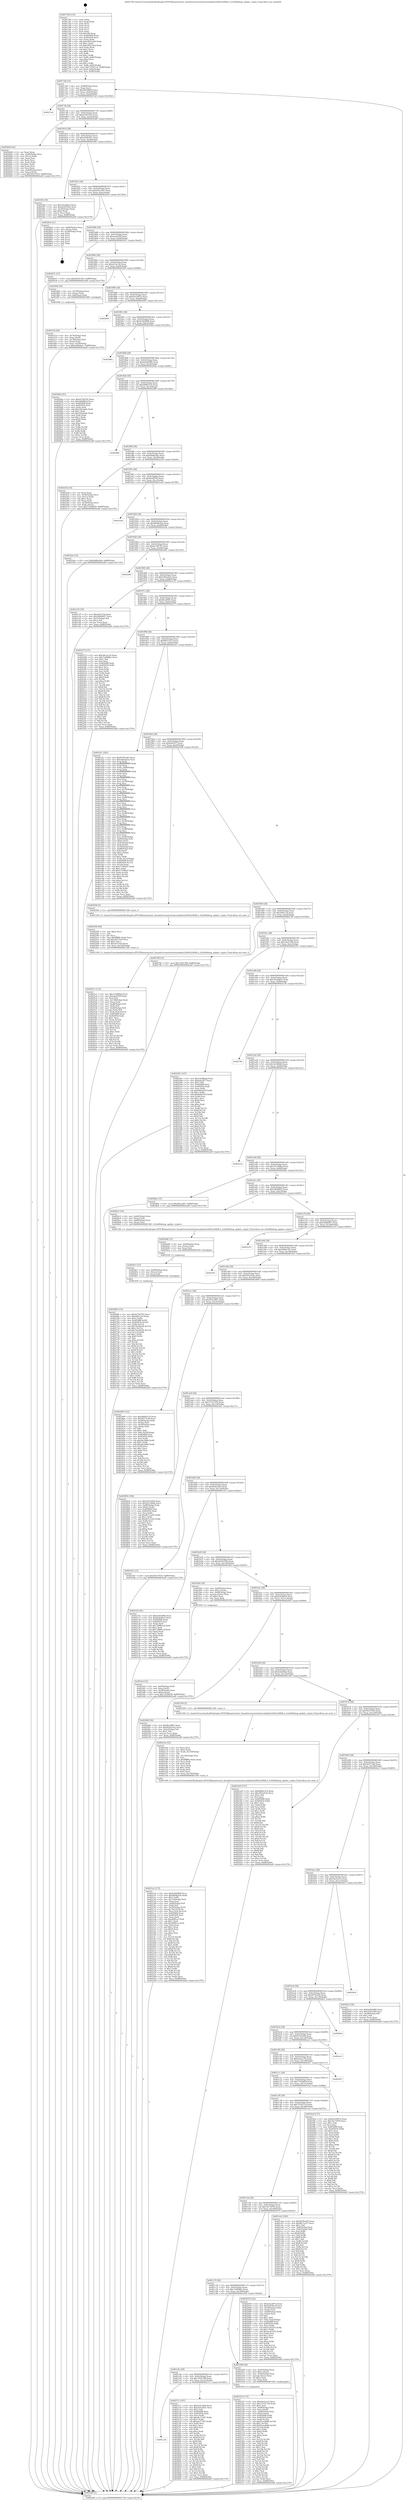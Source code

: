 digraph "0x401760" {
  label = "0x401760 (/mnt/c/Users/mathe/Desktop/tcc/POCII/binaries/extr_linuxdriversnetwirelessralinkrt2x00rt2x00lib.h_rt2x00debug_update_crypto_Final-ollvm.out::main(0))"
  labelloc = "t"
  node[shape=record]

  Entry [label="",width=0.3,height=0.3,shape=circle,fillcolor=black,style=filled]
  "0x4017d4" [label="{
     0x4017d4 [32]\l
     | [instrs]\l
     &nbsp;&nbsp;0x4017d4 \<+6\>: mov -0x88(%rbp),%eax\l
     &nbsp;&nbsp;0x4017da \<+2\>: mov %eax,%ecx\l
     &nbsp;&nbsp;0x4017dc \<+6\>: sub $0x8b938b09,%ecx\l
     &nbsp;&nbsp;0x4017e2 \<+6\>: mov %eax,-0x9c(%rbp)\l
     &nbsp;&nbsp;0x4017e8 \<+6\>: mov %ecx,-0xa0(%rbp)\l
     &nbsp;&nbsp;0x4017ee \<+6\>: je 00000000004027ad \<main+0x104d\>\l
  }"]
  "0x4027ad" [label="{
     0x4027ad\l
  }", style=dashed]
  "0x4017f4" [label="{
     0x4017f4 [28]\l
     | [instrs]\l
     &nbsp;&nbsp;0x4017f4 \<+5\>: jmp 00000000004017f9 \<main+0x99\>\l
     &nbsp;&nbsp;0x4017f9 \<+6\>: mov -0x9c(%rbp),%eax\l
     &nbsp;&nbsp;0x4017ff \<+5\>: sub $0x9e501563,%eax\l
     &nbsp;&nbsp;0x401804 \<+6\>: mov %eax,-0xa4(%rbp)\l
     &nbsp;&nbsp;0x40180a \<+6\>: je 0000000000402640 \<main+0xee0\>\l
  }"]
  Exit [label="",width=0.3,height=0.3,shape=circle,fillcolor=black,style=filled,peripheries=2]
  "0x402640" [label="{
     0x402640 [42]\l
     | [instrs]\l
     &nbsp;&nbsp;0x402640 \<+2\>: xor %eax,%eax\l
     &nbsp;&nbsp;0x402642 \<+4\>: mov -0x40(%rbp),%rcx\l
     &nbsp;&nbsp;0x402646 \<+2\>: mov (%rcx),%edx\l
     &nbsp;&nbsp;0x402648 \<+2\>: mov %eax,%esi\l
     &nbsp;&nbsp;0x40264a \<+2\>: sub %edx,%esi\l
     &nbsp;&nbsp;0x40264c \<+2\>: mov %eax,%edx\l
     &nbsp;&nbsp;0x40264e \<+3\>: sub $0x1,%edx\l
     &nbsp;&nbsp;0x402651 \<+2\>: add %edx,%esi\l
     &nbsp;&nbsp;0x402653 \<+2\>: sub %esi,%eax\l
     &nbsp;&nbsp;0x402655 \<+4\>: mov -0x40(%rbp),%rcx\l
     &nbsp;&nbsp;0x402659 \<+2\>: mov %eax,(%rcx)\l
     &nbsp;&nbsp;0x40265b \<+10\>: movl $0x50e57016,-0x88(%rbp)\l
     &nbsp;&nbsp;0x402665 \<+5\>: jmp 0000000000402ad9 \<main+0x1379\>\l
  }"]
  "0x401810" [label="{
     0x401810 [28]\l
     | [instrs]\l
     &nbsp;&nbsp;0x401810 \<+5\>: jmp 0000000000401815 \<main+0xb5\>\l
     &nbsp;&nbsp;0x401815 \<+6\>: mov -0x9c(%rbp),%eax\l
     &nbsp;&nbsp;0x40181b \<+5\>: sub $0xa438e4e1,%eax\l
     &nbsp;&nbsp;0x401820 \<+6\>: mov %eax,-0xa8(%rbp)\l
     &nbsp;&nbsp;0x401826 \<+6\>: je 0000000000401f92 \<main+0x832\>\l
  }"]
  "0x401ca8" [label="{
     0x401ca8\l
  }", style=dashed]
  "0x401f92" [label="{
     0x401f92 [30]\l
     | [instrs]\l
     &nbsp;&nbsp;0x401f92 \<+5\>: mov $0x162a0b23,%eax\l
     &nbsp;&nbsp;0x401f97 \<+5\>: mov $0x42d52592,%ecx\l
     &nbsp;&nbsp;0x401f9c \<+3\>: mov -0x30(%rbp),%edx\l
     &nbsp;&nbsp;0x401f9f \<+3\>: cmp $0x0,%edx\l
     &nbsp;&nbsp;0x401fa2 \<+3\>: cmove %ecx,%eax\l
     &nbsp;&nbsp;0x401fa5 \<+6\>: mov %eax,-0x88(%rbp)\l
     &nbsp;&nbsp;0x401fab \<+5\>: jmp 0000000000402ad9 \<main+0x1379\>\l
  }"]
  "0x40182c" [label="{
     0x40182c [28]\l
     | [instrs]\l
     &nbsp;&nbsp;0x40182c \<+5\>: jmp 0000000000401831 \<main+0xd1\>\l
     &nbsp;&nbsp;0x401831 \<+6\>: mov -0x9c(%rbp),%eax\l
     &nbsp;&nbsp;0x401837 \<+5\>: sub $0xa95ccd47,%eax\l
     &nbsp;&nbsp;0x40183c \<+6\>: mov %eax,-0xac(%rbp)\l
     &nbsp;&nbsp;0x401842 \<+6\>: je 00000000004028cd \<main+0x116d\>\l
  }"]
  "0x4027c1" [label="{
     0x4027c1 [147]\l
     | [instrs]\l
     &nbsp;&nbsp;0x4027c1 \<+5\>: mov $0x61f21b94,%eax\l
     &nbsp;&nbsp;0x4027c6 \<+5\>: mov $0x303c2821,%ecx\l
     &nbsp;&nbsp;0x4027cb \<+2\>: mov $0x1,%dl\l
     &nbsp;&nbsp;0x4027cd \<+7\>: mov 0x405068,%esi\l
     &nbsp;&nbsp;0x4027d4 \<+7\>: mov 0x405054,%edi\l
     &nbsp;&nbsp;0x4027db \<+3\>: mov %esi,%r8d\l
     &nbsp;&nbsp;0x4027de \<+7\>: add $0xa0c17e97,%r8d\l
     &nbsp;&nbsp;0x4027e5 \<+4\>: sub $0x1,%r8d\l
     &nbsp;&nbsp;0x4027e9 \<+7\>: sub $0xa0c17e97,%r8d\l
     &nbsp;&nbsp;0x4027f0 \<+4\>: imul %r8d,%esi\l
     &nbsp;&nbsp;0x4027f4 \<+3\>: and $0x1,%esi\l
     &nbsp;&nbsp;0x4027f7 \<+3\>: cmp $0x0,%esi\l
     &nbsp;&nbsp;0x4027fa \<+4\>: sete %r9b\l
     &nbsp;&nbsp;0x4027fe \<+3\>: cmp $0xa,%edi\l
     &nbsp;&nbsp;0x402801 \<+4\>: setl %r10b\l
     &nbsp;&nbsp;0x402805 \<+3\>: mov %r9b,%r11b\l
     &nbsp;&nbsp;0x402808 \<+4\>: xor $0xff,%r11b\l
     &nbsp;&nbsp;0x40280c \<+3\>: mov %r10b,%bl\l
     &nbsp;&nbsp;0x40280f \<+3\>: xor $0xff,%bl\l
     &nbsp;&nbsp;0x402812 \<+3\>: xor $0x1,%dl\l
     &nbsp;&nbsp;0x402815 \<+3\>: mov %r11b,%r14b\l
     &nbsp;&nbsp;0x402818 \<+4\>: and $0xff,%r14b\l
     &nbsp;&nbsp;0x40281c \<+3\>: and %dl,%r9b\l
     &nbsp;&nbsp;0x40281f \<+3\>: mov %bl,%r15b\l
     &nbsp;&nbsp;0x402822 \<+4\>: and $0xff,%r15b\l
     &nbsp;&nbsp;0x402826 \<+3\>: and %dl,%r10b\l
     &nbsp;&nbsp;0x402829 \<+3\>: or %r9b,%r14b\l
     &nbsp;&nbsp;0x40282c \<+3\>: or %r10b,%r15b\l
     &nbsp;&nbsp;0x40282f \<+3\>: xor %r15b,%r14b\l
     &nbsp;&nbsp;0x402832 \<+3\>: or %bl,%r11b\l
     &nbsp;&nbsp;0x402835 \<+4\>: xor $0xff,%r11b\l
     &nbsp;&nbsp;0x402839 \<+3\>: or $0x1,%dl\l
     &nbsp;&nbsp;0x40283c \<+3\>: and %dl,%r11b\l
     &nbsp;&nbsp;0x40283f \<+3\>: or %r11b,%r14b\l
     &nbsp;&nbsp;0x402842 \<+4\>: test $0x1,%r14b\l
     &nbsp;&nbsp;0x402846 \<+3\>: cmovne %ecx,%eax\l
     &nbsp;&nbsp;0x402849 \<+6\>: mov %eax,-0x88(%rbp)\l
     &nbsp;&nbsp;0x40284f \<+5\>: jmp 0000000000402ad9 \<main+0x1379\>\l
  }"]
  "0x4028cd" [label="{
     0x4028cd [21]\l
     | [instrs]\l
     &nbsp;&nbsp;0x4028cd \<+4\>: mov -0x80(%rbp),%rax\l
     &nbsp;&nbsp;0x4028d1 \<+2\>: mov (%rax),%eax\l
     &nbsp;&nbsp;0x4028d3 \<+4\>: lea -0x28(%rbp),%rsp\l
     &nbsp;&nbsp;0x4028d7 \<+1\>: pop %rbx\l
     &nbsp;&nbsp;0x4028d8 \<+2\>: pop %r12\l
     &nbsp;&nbsp;0x4028da \<+2\>: pop %r13\l
     &nbsp;&nbsp;0x4028dc \<+2\>: pop %r14\l
     &nbsp;&nbsp;0x4028de \<+2\>: pop %r15\l
     &nbsp;&nbsp;0x4028e0 \<+1\>: pop %rbp\l
     &nbsp;&nbsp;0x4028e1 \<+1\>: ret\l
  }"]
  "0x401848" [label="{
     0x401848 [28]\l
     | [instrs]\l
     &nbsp;&nbsp;0x401848 \<+5\>: jmp 000000000040184d \<main+0xed\>\l
     &nbsp;&nbsp;0x40184d \<+6\>: mov -0x9c(%rbp),%eax\l
     &nbsp;&nbsp;0x401853 \<+5\>: sub $0xaaa03f5f,%eax\l
     &nbsp;&nbsp;0x401858 \<+6\>: mov %eax,-0xb0(%rbp)\l
     &nbsp;&nbsp;0x40185e \<+6\>: je 0000000000402631 \<main+0xed1\>\l
  }"]
  "0x4026f6" [label="{
     0x4026f6 [153]\l
     | [instrs]\l
     &nbsp;&nbsp;0x4026f6 \<+5\>: mov $0xde7b0765,%ecx\l
     &nbsp;&nbsp;0x4026fb \<+5\>: mov $0x2661e16,%edx\l
     &nbsp;&nbsp;0x402700 \<+3\>: mov $0x1,%r8b\l
     &nbsp;&nbsp;0x402703 \<+8\>: mov 0x405068,%r9d\l
     &nbsp;&nbsp;0x40270b \<+8\>: mov 0x405054,%r10d\l
     &nbsp;&nbsp;0x402713 \<+3\>: mov %r9d,%r11d\l
     &nbsp;&nbsp;0x402716 \<+7\>: sub $0x7bcdd236,%r11d\l
     &nbsp;&nbsp;0x40271d \<+4\>: sub $0x1,%r11d\l
     &nbsp;&nbsp;0x402721 \<+7\>: add $0x7bcdd236,%r11d\l
     &nbsp;&nbsp;0x402728 \<+4\>: imul %r11d,%r9d\l
     &nbsp;&nbsp;0x40272c \<+4\>: and $0x1,%r9d\l
     &nbsp;&nbsp;0x402730 \<+4\>: cmp $0x0,%r9d\l
     &nbsp;&nbsp;0x402734 \<+3\>: sete %bl\l
     &nbsp;&nbsp;0x402737 \<+4\>: cmp $0xa,%r10d\l
     &nbsp;&nbsp;0x40273b \<+4\>: setl %r14b\l
     &nbsp;&nbsp;0x40273f \<+3\>: mov %bl,%r15b\l
     &nbsp;&nbsp;0x402742 \<+4\>: xor $0xff,%r15b\l
     &nbsp;&nbsp;0x402746 \<+3\>: mov %r14b,%r12b\l
     &nbsp;&nbsp;0x402749 \<+4\>: xor $0xff,%r12b\l
     &nbsp;&nbsp;0x40274d \<+4\>: xor $0x1,%r8b\l
     &nbsp;&nbsp;0x402751 \<+3\>: mov %r15b,%r13b\l
     &nbsp;&nbsp;0x402754 \<+4\>: and $0xff,%r13b\l
     &nbsp;&nbsp;0x402758 \<+3\>: and %r8b,%bl\l
     &nbsp;&nbsp;0x40275b \<+3\>: mov %r12b,%al\l
     &nbsp;&nbsp;0x40275e \<+2\>: and $0xff,%al\l
     &nbsp;&nbsp;0x402760 \<+3\>: and %r8b,%r14b\l
     &nbsp;&nbsp;0x402763 \<+3\>: or %bl,%r13b\l
     &nbsp;&nbsp;0x402766 \<+3\>: or %r14b,%al\l
     &nbsp;&nbsp;0x402769 \<+3\>: xor %al,%r13b\l
     &nbsp;&nbsp;0x40276c \<+3\>: or %r12b,%r15b\l
     &nbsp;&nbsp;0x40276f \<+4\>: xor $0xff,%r15b\l
     &nbsp;&nbsp;0x402773 \<+4\>: or $0x1,%r8b\l
     &nbsp;&nbsp;0x402777 \<+3\>: and %r8b,%r15b\l
     &nbsp;&nbsp;0x40277a \<+3\>: or %r15b,%r13b\l
     &nbsp;&nbsp;0x40277d \<+4\>: test $0x1,%r13b\l
     &nbsp;&nbsp;0x402781 \<+3\>: cmovne %edx,%ecx\l
     &nbsp;&nbsp;0x402784 \<+6\>: mov %ecx,-0x88(%rbp)\l
     &nbsp;&nbsp;0x40278a \<+5\>: jmp 0000000000402ad9 \<main+0x1379\>\l
  }"]
  "0x402631" [label="{
     0x402631 [15]\l
     | [instrs]\l
     &nbsp;&nbsp;0x402631 \<+10\>: movl $0x9e501563,-0x88(%rbp)\l
     &nbsp;&nbsp;0x40263b \<+5\>: jmp 0000000000402ad9 \<main+0x1379\>\l
  }"]
  "0x401864" [label="{
     0x401864 [28]\l
     | [instrs]\l
     &nbsp;&nbsp;0x401864 \<+5\>: jmp 0000000000401869 \<main+0x109\>\l
     &nbsp;&nbsp;0x401869 \<+6\>: mov -0x9c(%rbp),%eax\l
     &nbsp;&nbsp;0x40186f \<+5\>: sub $0xaf1fa15d,%eax\l
     &nbsp;&nbsp;0x401874 \<+6\>: mov %eax,-0xb4(%rbp)\l
     &nbsp;&nbsp;0x40187a \<+6\>: je 0000000000401f64 \<main+0x804\>\l
  }"]
  "0x4026e7" [label="{
     0x4026e7 [15]\l
     | [instrs]\l
     &nbsp;&nbsp;0x4026e7 \<+4\>: mov -0x48(%rbp),%rax\l
     &nbsp;&nbsp;0x4026eb \<+3\>: mov (%rax),%rax\l
     &nbsp;&nbsp;0x4026ee \<+3\>: mov %rax,%rdi\l
     &nbsp;&nbsp;0x4026f1 \<+5\>: call 0000000000401030 \<free@plt\>\l
     | [calls]\l
     &nbsp;&nbsp;0x401030 \{1\} (unknown)\l
  }"]
  "0x401f64" [label="{
     0x401f64 [16]\l
     | [instrs]\l
     &nbsp;&nbsp;0x401f64 \<+4\>: mov -0x78(%rbp),%rax\l
     &nbsp;&nbsp;0x401f68 \<+3\>: mov (%rax),%rax\l
     &nbsp;&nbsp;0x401f6b \<+4\>: mov 0x8(%rax),%rdi\l
     &nbsp;&nbsp;0x401f6f \<+5\>: call 0000000000401060 \<atoi@plt\>\l
     | [calls]\l
     &nbsp;&nbsp;0x401060 \{1\} (unknown)\l
  }"]
  "0x401880" [label="{
     0x401880 [28]\l
     | [instrs]\l
     &nbsp;&nbsp;0x401880 \<+5\>: jmp 0000000000401885 \<main+0x125\>\l
     &nbsp;&nbsp;0x401885 \<+6\>: mov -0x9c(%rbp),%eax\l
     &nbsp;&nbsp;0x40188b \<+5\>: sub $0xb5e2497a,%eax\l
     &nbsp;&nbsp;0x401890 \<+6\>: mov %eax,-0xb8(%rbp)\l
     &nbsp;&nbsp;0x401896 \<+6\>: je 0000000000402945 \<main+0x11e5\>\l
  }"]
  "0x4026d8" [label="{
     0x4026d8 [15]\l
     | [instrs]\l
     &nbsp;&nbsp;0x4026d8 \<+4\>: mov -0x60(%rbp),%rax\l
     &nbsp;&nbsp;0x4026dc \<+3\>: mov (%rax),%rax\l
     &nbsp;&nbsp;0x4026df \<+3\>: mov %rax,%rdi\l
     &nbsp;&nbsp;0x4026e2 \<+5\>: call 0000000000401030 \<free@plt\>\l
     | [calls]\l
     &nbsp;&nbsp;0x401030 \{1\} (unknown)\l
  }"]
  "0x402945" [label="{
     0x402945\l
  }", style=dashed]
  "0x40189c" [label="{
     0x40189c [28]\l
     | [instrs]\l
     &nbsp;&nbsp;0x40189c \<+5\>: jmp 00000000004018a1 \<main+0x141\>\l
     &nbsp;&nbsp;0x4018a1 \<+6\>: mov -0x9c(%rbp),%eax\l
     &nbsp;&nbsp;0x4018a7 \<+5\>: sub $0xbcb02866,%eax\l
     &nbsp;&nbsp;0x4018ac \<+6\>: mov %eax,-0xbc(%rbp)\l
     &nbsp;&nbsp;0x4018b2 \<+6\>: je 000000000040296a \<main+0x120a\>\l
  }"]
  "0x4025c1" [label="{
     0x4025c1 [112]\l
     | [instrs]\l
     &nbsp;&nbsp;0x4025c1 \<+5\>: mov $0x1dc986a6,%ecx\l
     &nbsp;&nbsp;0x4025c6 \<+5\>: mov $0xaaa03f5f,%edx\l
     &nbsp;&nbsp;0x4025cb \<+2\>: xor %esi,%esi\l
     &nbsp;&nbsp;0x4025cd \<+6\>: mov -0x158(%rbp),%edi\l
     &nbsp;&nbsp;0x4025d3 \<+3\>: imul %eax,%edi\l
     &nbsp;&nbsp;0x4025d6 \<+4\>: mov -0x48(%rbp),%r8\l
     &nbsp;&nbsp;0x4025da \<+3\>: mov (%r8),%r8\l
     &nbsp;&nbsp;0x4025dd \<+4\>: mov -0x40(%rbp),%r9\l
     &nbsp;&nbsp;0x4025e1 \<+3\>: movslq (%r9),%r9\l
     &nbsp;&nbsp;0x4025e4 \<+4\>: mov %edi,(%r8,%r9,4)\l
     &nbsp;&nbsp;0x4025e8 \<+7\>: mov 0x405068,%eax\l
     &nbsp;&nbsp;0x4025ef \<+7\>: mov 0x405054,%edi\l
     &nbsp;&nbsp;0x4025f6 \<+3\>: sub $0x1,%esi\l
     &nbsp;&nbsp;0x4025f9 \<+3\>: mov %eax,%r10d\l
     &nbsp;&nbsp;0x4025fc \<+3\>: add %esi,%r10d\l
     &nbsp;&nbsp;0x4025ff \<+4\>: imul %r10d,%eax\l
     &nbsp;&nbsp;0x402603 \<+3\>: and $0x1,%eax\l
     &nbsp;&nbsp;0x402606 \<+3\>: cmp $0x0,%eax\l
     &nbsp;&nbsp;0x402609 \<+4\>: sete %r11b\l
     &nbsp;&nbsp;0x40260d \<+3\>: cmp $0xa,%edi\l
     &nbsp;&nbsp;0x402610 \<+3\>: setl %bl\l
     &nbsp;&nbsp;0x402613 \<+3\>: mov %r11b,%r14b\l
     &nbsp;&nbsp;0x402616 \<+3\>: and %bl,%r14b\l
     &nbsp;&nbsp;0x402619 \<+3\>: xor %bl,%r11b\l
     &nbsp;&nbsp;0x40261c \<+3\>: or %r11b,%r14b\l
     &nbsp;&nbsp;0x40261f \<+4\>: test $0x1,%r14b\l
     &nbsp;&nbsp;0x402623 \<+3\>: cmovne %edx,%ecx\l
     &nbsp;&nbsp;0x402626 \<+6\>: mov %ecx,-0x88(%rbp)\l
     &nbsp;&nbsp;0x40262c \<+5\>: jmp 0000000000402ad9 \<main+0x1379\>\l
  }"]
  "0x40296a" [label="{
     0x40296a\l
  }", style=dashed]
  "0x4018b8" [label="{
     0x4018b8 [28]\l
     | [instrs]\l
     &nbsp;&nbsp;0x4018b8 \<+5\>: jmp 00000000004018bd \<main+0x15d\>\l
     &nbsp;&nbsp;0x4018bd \<+6\>: mov -0x9c(%rbp),%eax\l
     &nbsp;&nbsp;0x4018c3 \<+5\>: sub $0xbd2b4085,%eax\l
     &nbsp;&nbsp;0x4018c8 \<+6\>: mov %eax,-0xc0(%rbp)\l
     &nbsp;&nbsp;0x4018ce \<+6\>: je 000000000040266a \<main+0xf0a\>\l
  }"]
  "0x402599" [label="{
     0x402599 [40]\l
     | [instrs]\l
     &nbsp;&nbsp;0x402599 \<+5\>: mov $0x2,%ecx\l
     &nbsp;&nbsp;0x40259e \<+1\>: cltd\l
     &nbsp;&nbsp;0x40259f \<+2\>: idiv %ecx\l
     &nbsp;&nbsp;0x4025a1 \<+6\>: imul $0xfffffffe,%edx,%ecx\l
     &nbsp;&nbsp;0x4025a7 \<+6\>: add $0x2b37ee9,%ecx\l
     &nbsp;&nbsp;0x4025ad \<+3\>: add $0x1,%ecx\l
     &nbsp;&nbsp;0x4025b0 \<+6\>: sub $0x2b37ee9,%ecx\l
     &nbsp;&nbsp;0x4025b6 \<+6\>: mov %ecx,-0x158(%rbp)\l
     &nbsp;&nbsp;0x4025bc \<+5\>: call 0000000000401160 \<next_i\>\l
     | [calls]\l
     &nbsp;&nbsp;0x401160 \{1\} (/mnt/c/Users/mathe/Desktop/tcc/POCII/binaries/extr_linuxdriversnetwirelessralinkrt2x00rt2x00lib.h_rt2x00debug_update_crypto_Final-ollvm.out::next_i)\l
  }"]
  "0x40266a" [label="{
     0x40266a [91]\l
     | [instrs]\l
     &nbsp;&nbsp;0x40266a \<+5\>: mov $0xde7b0765,%eax\l
     &nbsp;&nbsp;0x40266f \<+5\>: mov $0x2464f82d,%ecx\l
     &nbsp;&nbsp;0x402674 \<+7\>: mov 0x405068,%edx\l
     &nbsp;&nbsp;0x40267b \<+7\>: mov 0x405054,%esi\l
     &nbsp;&nbsp;0x402682 \<+2\>: mov %edx,%edi\l
     &nbsp;&nbsp;0x402684 \<+6\>: add $0x25bcba9c,%edi\l
     &nbsp;&nbsp;0x40268a \<+3\>: sub $0x1,%edi\l
     &nbsp;&nbsp;0x40268d \<+6\>: sub $0x25bcba9c,%edi\l
     &nbsp;&nbsp;0x402693 \<+3\>: imul %edi,%edx\l
     &nbsp;&nbsp;0x402696 \<+3\>: and $0x1,%edx\l
     &nbsp;&nbsp;0x402699 \<+3\>: cmp $0x0,%edx\l
     &nbsp;&nbsp;0x40269c \<+4\>: sete %r8b\l
     &nbsp;&nbsp;0x4026a0 \<+3\>: cmp $0xa,%esi\l
     &nbsp;&nbsp;0x4026a3 \<+4\>: setl %r9b\l
     &nbsp;&nbsp;0x4026a7 \<+3\>: mov %r8b,%r10b\l
     &nbsp;&nbsp;0x4026aa \<+3\>: and %r9b,%r10b\l
     &nbsp;&nbsp;0x4026ad \<+3\>: xor %r9b,%r8b\l
     &nbsp;&nbsp;0x4026b0 \<+3\>: or %r8b,%r10b\l
     &nbsp;&nbsp;0x4026b3 \<+4\>: test $0x1,%r10b\l
     &nbsp;&nbsp;0x4026b7 \<+3\>: cmovne %ecx,%eax\l
     &nbsp;&nbsp;0x4026ba \<+6\>: mov %eax,-0x88(%rbp)\l
     &nbsp;&nbsp;0x4026c0 \<+5\>: jmp 0000000000402ad9 \<main+0x1379\>\l
  }"]
  "0x4018d4" [label="{
     0x4018d4 [28]\l
     | [instrs]\l
     &nbsp;&nbsp;0x4018d4 \<+5\>: jmp 00000000004018d9 \<main+0x179\>\l
     &nbsp;&nbsp;0x4018d9 \<+6\>: mov -0x9c(%rbp),%eax\l
     &nbsp;&nbsp;0x4018df \<+5\>: sub $0xd960e214,%eax\l
     &nbsp;&nbsp;0x4018e4 \<+6\>: mov %eax,-0xc4(%rbp)\l
     &nbsp;&nbsp;0x4018ea \<+6\>: je 00000000004029fd \<main+0x129d\>\l
  }"]
  "0x402325" [label="{
     0x402325 [172]\l
     | [instrs]\l
     &nbsp;&nbsp;0x402325 \<+5\>: mov $0x5de3ce14,%ecx\l
     &nbsp;&nbsp;0x40232a \<+5\>: mov $0x31351318,%edx\l
     &nbsp;&nbsp;0x40232f \<+3\>: mov $0x1,%sil\l
     &nbsp;&nbsp;0x402332 \<+4\>: mov -0x48(%rbp),%rdi\l
     &nbsp;&nbsp;0x402336 \<+3\>: mov %rax,(%rdi)\l
     &nbsp;&nbsp;0x402339 \<+4\>: mov -0x40(%rbp),%rax\l
     &nbsp;&nbsp;0x40233d \<+6\>: movl $0x0,(%rax)\l
     &nbsp;&nbsp;0x402343 \<+8\>: mov 0x405068,%r8d\l
     &nbsp;&nbsp;0x40234b \<+8\>: mov 0x405054,%r9d\l
     &nbsp;&nbsp;0x402353 \<+3\>: mov %r8d,%r10d\l
     &nbsp;&nbsp;0x402356 \<+7\>: sub $0x91eed696,%r10d\l
     &nbsp;&nbsp;0x40235d \<+4\>: sub $0x1,%r10d\l
     &nbsp;&nbsp;0x402361 \<+7\>: add $0x91eed696,%r10d\l
     &nbsp;&nbsp;0x402368 \<+4\>: imul %r10d,%r8d\l
     &nbsp;&nbsp;0x40236c \<+4\>: and $0x1,%r8d\l
     &nbsp;&nbsp;0x402370 \<+4\>: cmp $0x0,%r8d\l
     &nbsp;&nbsp;0x402374 \<+4\>: sete %r11b\l
     &nbsp;&nbsp;0x402378 \<+4\>: cmp $0xa,%r9d\l
     &nbsp;&nbsp;0x40237c \<+3\>: setl %bl\l
     &nbsp;&nbsp;0x40237f \<+3\>: mov %r11b,%r14b\l
     &nbsp;&nbsp;0x402382 \<+4\>: xor $0xff,%r14b\l
     &nbsp;&nbsp;0x402386 \<+3\>: mov %bl,%r15b\l
     &nbsp;&nbsp;0x402389 \<+4\>: xor $0xff,%r15b\l
     &nbsp;&nbsp;0x40238d \<+4\>: xor $0x1,%sil\l
     &nbsp;&nbsp;0x402391 \<+3\>: mov %r14b,%r12b\l
     &nbsp;&nbsp;0x402394 \<+4\>: and $0xff,%r12b\l
     &nbsp;&nbsp;0x402398 \<+3\>: and %sil,%r11b\l
     &nbsp;&nbsp;0x40239b \<+3\>: mov %r15b,%r13b\l
     &nbsp;&nbsp;0x40239e \<+4\>: and $0xff,%r13b\l
     &nbsp;&nbsp;0x4023a2 \<+3\>: and %sil,%bl\l
     &nbsp;&nbsp;0x4023a5 \<+3\>: or %r11b,%r12b\l
     &nbsp;&nbsp;0x4023a8 \<+3\>: or %bl,%r13b\l
     &nbsp;&nbsp;0x4023ab \<+3\>: xor %r13b,%r12b\l
     &nbsp;&nbsp;0x4023ae \<+3\>: or %r15b,%r14b\l
     &nbsp;&nbsp;0x4023b1 \<+4\>: xor $0xff,%r14b\l
     &nbsp;&nbsp;0x4023b5 \<+4\>: or $0x1,%sil\l
     &nbsp;&nbsp;0x4023b9 \<+3\>: and %sil,%r14b\l
     &nbsp;&nbsp;0x4023bc \<+3\>: or %r14b,%r12b\l
     &nbsp;&nbsp;0x4023bf \<+4\>: test $0x1,%r12b\l
     &nbsp;&nbsp;0x4023c3 \<+3\>: cmovne %edx,%ecx\l
     &nbsp;&nbsp;0x4023c6 \<+6\>: mov %ecx,-0x88(%rbp)\l
     &nbsp;&nbsp;0x4023cc \<+5\>: jmp 0000000000402ad9 \<main+0x1379\>\l
  }"]
  "0x4029fd" [label="{
     0x4029fd\l
  }", style=dashed]
  "0x4018f0" [label="{
     0x4018f0 [28]\l
     | [instrs]\l
     &nbsp;&nbsp;0x4018f0 \<+5\>: jmp 00000000004018f5 \<main+0x195\>\l
     &nbsp;&nbsp;0x4018f5 \<+6\>: mov -0x9c(%rbp),%eax\l
     &nbsp;&nbsp;0x4018fb \<+5\>: sub $0xd9d9a2bb,%eax\l
     &nbsp;&nbsp;0x401900 \<+6\>: mov %eax,-0xc8(%rbp)\l
     &nbsp;&nbsp;0x401906 \<+6\>: je 000000000040225d \<main+0xafd\>\l
  }"]
  "0x401c8c" [label="{
     0x401c8c [28]\l
     | [instrs]\l
     &nbsp;&nbsp;0x401c8c \<+5\>: jmp 0000000000401c91 \<main+0x531\>\l
     &nbsp;&nbsp;0x401c91 \<+6\>: mov -0x9c(%rbp),%eax\l
     &nbsp;&nbsp;0x401c97 \<+5\>: sub $0x7d5972f8,%eax\l
     &nbsp;&nbsp;0x401c9c \<+6\>: mov %eax,-0x14c(%rbp)\l
     &nbsp;&nbsp;0x401ca2 \<+6\>: je 00000000004027c1 \<main+0x1061\>\l
  }"]
  "0x40225d" [label="{
     0x40225d [34]\l
     | [instrs]\l
     &nbsp;&nbsp;0x40225d \<+2\>: xor %eax,%eax\l
     &nbsp;&nbsp;0x40225f \<+4\>: mov -0x58(%rbp),%rcx\l
     &nbsp;&nbsp;0x402263 \<+2\>: mov (%rcx),%edx\l
     &nbsp;&nbsp;0x402265 \<+3\>: sub $0x1,%eax\l
     &nbsp;&nbsp;0x402268 \<+2\>: sub %eax,%edx\l
     &nbsp;&nbsp;0x40226a \<+4\>: mov -0x58(%rbp),%rcx\l
     &nbsp;&nbsp;0x40226e \<+2\>: mov %edx,(%rcx)\l
     &nbsp;&nbsp;0x402270 \<+10\>: movl $0x7193b659,-0x88(%rbp)\l
     &nbsp;&nbsp;0x40227a \<+5\>: jmp 0000000000402ad9 \<main+0x1379\>\l
  }"]
  "0x40190c" [label="{
     0x40190c [28]\l
     | [instrs]\l
     &nbsp;&nbsp;0x40190c \<+5\>: jmp 0000000000401911 \<main+0x1b1\>\l
     &nbsp;&nbsp;0x401911 \<+6\>: mov -0x9c(%rbp),%eax\l
     &nbsp;&nbsp;0x401917 \<+5\>: sub $0xda2ff545,%eax\l
     &nbsp;&nbsp;0x40191c \<+6\>: mov %eax,-0xcc(%rbp)\l
     &nbsp;&nbsp;0x401922 \<+6\>: je 0000000000401ee6 \<main+0x786\>\l
  }"]
  "0x402308" [label="{
     0x402308 [29]\l
     | [instrs]\l
     &nbsp;&nbsp;0x402308 \<+4\>: mov -0x50(%rbp),%rax\l
     &nbsp;&nbsp;0x40230c \<+6\>: movl $0x1,(%rax)\l
     &nbsp;&nbsp;0x402312 \<+4\>: mov -0x50(%rbp),%rax\l
     &nbsp;&nbsp;0x402316 \<+3\>: movslq (%rax),%rax\l
     &nbsp;&nbsp;0x402319 \<+4\>: shl $0x2,%rax\l
     &nbsp;&nbsp;0x40231d \<+3\>: mov %rax,%rdi\l
     &nbsp;&nbsp;0x402320 \<+5\>: call 0000000000401050 \<malloc@plt\>\l
     | [calls]\l
     &nbsp;&nbsp;0x401050 \{1\} (unknown)\l
  }"]
  "0x401ee6" [label="{
     0x401ee6\l
  }", style=dashed]
  "0x401928" [label="{
     0x401928 [28]\l
     | [instrs]\l
     &nbsp;&nbsp;0x401928 \<+5\>: jmp 000000000040192d \<main+0x1cd\>\l
     &nbsp;&nbsp;0x40192d \<+6\>: mov -0x9c(%rbp),%eax\l
     &nbsp;&nbsp;0x401933 \<+5\>: sub $0xdb64b2eb,%eax\l
     &nbsp;&nbsp;0x401938 \<+6\>: mov %eax,-0xd0(%rbp)\l
     &nbsp;&nbsp;0x40193e \<+6\>: je 000000000040224e \<main+0xaee\>\l
  }"]
  "0x4021a2" [label="{
     0x4021a2 [172]\l
     | [instrs]\l
     &nbsp;&nbsp;0x4021a2 \<+5\>: mov $0xbcb02866,%ecx\l
     &nbsp;&nbsp;0x4021a7 \<+5\>: mov $0xdb64b2eb,%edx\l
     &nbsp;&nbsp;0x4021ac \<+3\>: mov $0x1,%r8b\l
     &nbsp;&nbsp;0x4021af \<+6\>: mov -0x154(%rbp),%esi\l
     &nbsp;&nbsp;0x4021b5 \<+3\>: imul %eax,%esi\l
     &nbsp;&nbsp;0x4021b8 \<+4\>: mov -0x60(%rbp),%r9\l
     &nbsp;&nbsp;0x4021bc \<+3\>: mov (%r9),%r9\l
     &nbsp;&nbsp;0x4021bf \<+4\>: mov -0x58(%rbp),%r10\l
     &nbsp;&nbsp;0x4021c3 \<+3\>: movslq (%r10),%r10\l
     &nbsp;&nbsp;0x4021c6 \<+4\>: mov %esi,(%r9,%r10,4)\l
     &nbsp;&nbsp;0x4021ca \<+7\>: mov 0x405068,%eax\l
     &nbsp;&nbsp;0x4021d1 \<+7\>: mov 0x405054,%esi\l
     &nbsp;&nbsp;0x4021d8 \<+2\>: mov %eax,%edi\l
     &nbsp;&nbsp;0x4021da \<+6\>: sub $0x4df0cec,%edi\l
     &nbsp;&nbsp;0x4021e0 \<+3\>: sub $0x1,%edi\l
     &nbsp;&nbsp;0x4021e3 \<+6\>: add $0x4df0cec,%edi\l
     &nbsp;&nbsp;0x4021e9 \<+3\>: imul %edi,%eax\l
     &nbsp;&nbsp;0x4021ec \<+3\>: and $0x1,%eax\l
     &nbsp;&nbsp;0x4021ef \<+3\>: cmp $0x0,%eax\l
     &nbsp;&nbsp;0x4021f2 \<+4\>: sete %r11b\l
     &nbsp;&nbsp;0x4021f6 \<+3\>: cmp $0xa,%esi\l
     &nbsp;&nbsp;0x4021f9 \<+3\>: setl %bl\l
     &nbsp;&nbsp;0x4021fc \<+3\>: mov %r11b,%r14b\l
     &nbsp;&nbsp;0x4021ff \<+4\>: xor $0xff,%r14b\l
     &nbsp;&nbsp;0x402203 \<+3\>: mov %bl,%r15b\l
     &nbsp;&nbsp;0x402206 \<+4\>: xor $0xff,%r15b\l
     &nbsp;&nbsp;0x40220a \<+4\>: xor $0x1,%r8b\l
     &nbsp;&nbsp;0x40220e \<+3\>: mov %r14b,%r12b\l
     &nbsp;&nbsp;0x402211 \<+4\>: and $0xff,%r12b\l
     &nbsp;&nbsp;0x402215 \<+3\>: and %r8b,%r11b\l
     &nbsp;&nbsp;0x402218 \<+3\>: mov %r15b,%r13b\l
     &nbsp;&nbsp;0x40221b \<+4\>: and $0xff,%r13b\l
     &nbsp;&nbsp;0x40221f \<+3\>: and %r8b,%bl\l
     &nbsp;&nbsp;0x402222 \<+3\>: or %r11b,%r12b\l
     &nbsp;&nbsp;0x402225 \<+3\>: or %bl,%r13b\l
     &nbsp;&nbsp;0x402228 \<+3\>: xor %r13b,%r12b\l
     &nbsp;&nbsp;0x40222b \<+3\>: or %r15b,%r14b\l
     &nbsp;&nbsp;0x40222e \<+4\>: xor $0xff,%r14b\l
     &nbsp;&nbsp;0x402232 \<+4\>: or $0x1,%r8b\l
     &nbsp;&nbsp;0x402236 \<+3\>: and %r8b,%r14b\l
     &nbsp;&nbsp;0x402239 \<+3\>: or %r14b,%r12b\l
     &nbsp;&nbsp;0x40223c \<+4\>: test $0x1,%r12b\l
     &nbsp;&nbsp;0x402240 \<+3\>: cmovne %edx,%ecx\l
     &nbsp;&nbsp;0x402243 \<+6\>: mov %ecx,-0x88(%rbp)\l
     &nbsp;&nbsp;0x402249 \<+5\>: jmp 0000000000402ad9 \<main+0x1379\>\l
  }"]
  "0x40224e" [label="{
     0x40224e [15]\l
     | [instrs]\l
     &nbsp;&nbsp;0x40224e \<+10\>: movl $0xd9d9a2bb,-0x88(%rbp)\l
     &nbsp;&nbsp;0x402258 \<+5\>: jmp 0000000000402ad9 \<main+0x1379\>\l
  }"]
  "0x401944" [label="{
     0x401944 [28]\l
     | [instrs]\l
     &nbsp;&nbsp;0x401944 \<+5\>: jmp 0000000000401949 \<main+0x1e9\>\l
     &nbsp;&nbsp;0x401949 \<+6\>: mov -0x9c(%rbp),%eax\l
     &nbsp;&nbsp;0x40194f \<+5\>: sub $0xde7b0765,%eax\l
     &nbsp;&nbsp;0x401954 \<+6\>: mov %eax,-0xd4(%rbp)\l
     &nbsp;&nbsp;0x40195a \<+6\>: je 0000000000402a85 \<main+0x1325\>\l
  }"]
  "0x40216e" [label="{
     0x40216e [52]\l
     | [instrs]\l
     &nbsp;&nbsp;0x40216e \<+2\>: xor %ecx,%ecx\l
     &nbsp;&nbsp;0x402170 \<+5\>: mov $0x2,%edx\l
     &nbsp;&nbsp;0x402175 \<+6\>: mov %edx,-0x150(%rbp)\l
     &nbsp;&nbsp;0x40217b \<+1\>: cltd\l
     &nbsp;&nbsp;0x40217c \<+6\>: mov -0x150(%rbp),%esi\l
     &nbsp;&nbsp;0x402182 \<+2\>: idiv %esi\l
     &nbsp;&nbsp;0x402184 \<+6\>: imul $0xfffffffe,%edx,%edx\l
     &nbsp;&nbsp;0x40218a \<+2\>: mov %ecx,%edi\l
     &nbsp;&nbsp;0x40218c \<+2\>: sub %edx,%edi\l
     &nbsp;&nbsp;0x40218e \<+2\>: mov %ecx,%edx\l
     &nbsp;&nbsp;0x402190 \<+3\>: sub $0x1,%edx\l
     &nbsp;&nbsp;0x402193 \<+2\>: add %edx,%edi\l
     &nbsp;&nbsp;0x402195 \<+2\>: sub %edi,%ecx\l
     &nbsp;&nbsp;0x402197 \<+6\>: mov %ecx,-0x154(%rbp)\l
     &nbsp;&nbsp;0x40219d \<+5\>: call 0000000000401160 \<next_i\>\l
     | [calls]\l
     &nbsp;&nbsp;0x401160 \{1\} (/mnt/c/Users/mathe/Desktop/tcc/POCII/binaries/extr_linuxdriversnetwirelessralinkrt2x00rt2x00lib.h_rt2x00debug_update_crypto_Final-ollvm.out::next_i)\l
  }"]
  "0x402a85" [label="{
     0x402a85\l
  }", style=dashed]
  "0x401960" [label="{
     0x401960 [28]\l
     | [instrs]\l
     &nbsp;&nbsp;0x401960 \<+5\>: jmp 0000000000401965 \<main+0x205\>\l
     &nbsp;&nbsp;0x401965 \<+6\>: mov -0x9c(%rbp),%eax\l
     &nbsp;&nbsp;0x40196b \<+5\>: sub $0xedb5ad3e,%eax\l
     &nbsp;&nbsp;0x401970 \<+6\>: mov %eax,-0xd8(%rbp)\l
     &nbsp;&nbsp;0x401976 \<+6\>: je 0000000000401e35 \<main+0x6d5\>\l
  }"]
  "0x401c70" [label="{
     0x401c70 [28]\l
     | [instrs]\l
     &nbsp;&nbsp;0x401c70 \<+5\>: jmp 0000000000401c75 \<main+0x515\>\l
     &nbsp;&nbsp;0x401c75 \<+6\>: mov -0x9c(%rbp),%eax\l
     &nbsp;&nbsp;0x401c7b \<+5\>: sub $0x7cb906bc,%eax\l
     &nbsp;&nbsp;0x401c80 \<+6\>: mov %eax,-0x148(%rbp)\l
     &nbsp;&nbsp;0x401c86 \<+6\>: je 0000000000402308 \<main+0xba8\>\l
  }"]
  "0x401e35" [label="{
     0x401e35 [30]\l
     | [instrs]\l
     &nbsp;&nbsp;0x401e35 \<+5\>: mov $0xaf1fa15d,%eax\l
     &nbsp;&nbsp;0x401e3a \<+5\>: mov $0x249db957,%ecx\l
     &nbsp;&nbsp;0x401e3f \<+3\>: mov -0x31(%rbp),%dl\l
     &nbsp;&nbsp;0x401e42 \<+3\>: test $0x1,%dl\l
     &nbsp;&nbsp;0x401e45 \<+3\>: cmovne %ecx,%eax\l
     &nbsp;&nbsp;0x401e48 \<+6\>: mov %eax,-0x88(%rbp)\l
     &nbsp;&nbsp;0x401e4e \<+5\>: jmp 0000000000402ad9 \<main+0x1379\>\l
  }"]
  "0x40197c" [label="{
     0x40197c [28]\l
     | [instrs]\l
     &nbsp;&nbsp;0x40197c \<+5\>: jmp 0000000000401981 \<main+0x221\>\l
     &nbsp;&nbsp;0x401981 \<+6\>: mov -0x9c(%rbp),%eax\l
     &nbsp;&nbsp;0x401987 \<+5\>: sub $0xf6ca98f1,%eax\l
     &nbsp;&nbsp;0x40198c \<+6\>: mov %eax,-0xdc(%rbp)\l
     &nbsp;&nbsp;0x401992 \<+6\>: je 000000000040227f \<main+0xb1f\>\l
  }"]
  "0x402076" [label="{
     0x402076 [122]\l
     | [instrs]\l
     &nbsp;&nbsp;0x402076 \<+5\>: mov $0xb5e2497a,%eax\l
     &nbsp;&nbsp;0x40207b \<+5\>: mov $0x43039ec9,%ecx\l
     &nbsp;&nbsp;0x402080 \<+4\>: mov -0x58(%rbp),%rdx\l
     &nbsp;&nbsp;0x402084 \<+2\>: mov (%rdx),%esi\l
     &nbsp;&nbsp;0x402086 \<+4\>: mov -0x68(%rbp),%rdx\l
     &nbsp;&nbsp;0x40208a \<+2\>: cmp (%rdx),%esi\l
     &nbsp;&nbsp;0x40208c \<+4\>: setl %dil\l
     &nbsp;&nbsp;0x402090 \<+4\>: and $0x1,%dil\l
     &nbsp;&nbsp;0x402094 \<+4\>: mov %dil,-0x2a(%rbp)\l
     &nbsp;&nbsp;0x402098 \<+7\>: mov 0x405068,%esi\l
     &nbsp;&nbsp;0x40209f \<+8\>: mov 0x405054,%r8d\l
     &nbsp;&nbsp;0x4020a7 \<+3\>: mov %esi,%r9d\l
     &nbsp;&nbsp;0x4020aa \<+7\>: sub $0x5ccb5255,%r9d\l
     &nbsp;&nbsp;0x4020b1 \<+4\>: sub $0x1,%r9d\l
     &nbsp;&nbsp;0x4020b5 \<+7\>: add $0x5ccb5255,%r9d\l
     &nbsp;&nbsp;0x4020bc \<+4\>: imul %r9d,%esi\l
     &nbsp;&nbsp;0x4020c0 \<+3\>: and $0x1,%esi\l
     &nbsp;&nbsp;0x4020c3 \<+3\>: cmp $0x0,%esi\l
     &nbsp;&nbsp;0x4020c6 \<+4\>: sete %dil\l
     &nbsp;&nbsp;0x4020ca \<+4\>: cmp $0xa,%r8d\l
     &nbsp;&nbsp;0x4020ce \<+4\>: setl %r10b\l
     &nbsp;&nbsp;0x4020d2 \<+3\>: mov %dil,%r11b\l
     &nbsp;&nbsp;0x4020d5 \<+3\>: and %r10b,%r11b\l
     &nbsp;&nbsp;0x4020d8 \<+3\>: xor %r10b,%dil\l
     &nbsp;&nbsp;0x4020db \<+3\>: or %dil,%r11b\l
     &nbsp;&nbsp;0x4020de \<+4\>: test $0x1,%r11b\l
     &nbsp;&nbsp;0x4020e2 \<+3\>: cmovne %ecx,%eax\l
     &nbsp;&nbsp;0x4020e5 \<+6\>: mov %eax,-0x88(%rbp)\l
     &nbsp;&nbsp;0x4020eb \<+5\>: jmp 0000000000402ad9 \<main+0x1379\>\l
  }"]
  "0x40227f" [label="{
     0x40227f [137]\l
     | [instrs]\l
     &nbsp;&nbsp;0x40227f \<+5\>: mov $0x5de3ce14,%eax\l
     &nbsp;&nbsp;0x402284 \<+5\>: mov $0x7cb906bc,%ecx\l
     &nbsp;&nbsp;0x402289 \<+2\>: mov $0x1,%dl\l
     &nbsp;&nbsp;0x40228b \<+2\>: xor %esi,%esi\l
     &nbsp;&nbsp;0x40228d \<+7\>: mov 0x405068,%edi\l
     &nbsp;&nbsp;0x402294 \<+8\>: mov 0x405054,%r8d\l
     &nbsp;&nbsp;0x40229c \<+3\>: sub $0x1,%esi\l
     &nbsp;&nbsp;0x40229f \<+3\>: mov %edi,%r9d\l
     &nbsp;&nbsp;0x4022a2 \<+3\>: add %esi,%r9d\l
     &nbsp;&nbsp;0x4022a5 \<+4\>: imul %r9d,%edi\l
     &nbsp;&nbsp;0x4022a9 \<+3\>: and $0x1,%edi\l
     &nbsp;&nbsp;0x4022ac \<+3\>: cmp $0x0,%edi\l
     &nbsp;&nbsp;0x4022af \<+4\>: sete %r10b\l
     &nbsp;&nbsp;0x4022b3 \<+4\>: cmp $0xa,%r8d\l
     &nbsp;&nbsp;0x4022b7 \<+4\>: setl %r11b\l
     &nbsp;&nbsp;0x4022bb \<+3\>: mov %r10b,%bl\l
     &nbsp;&nbsp;0x4022be \<+3\>: xor $0xff,%bl\l
     &nbsp;&nbsp;0x4022c1 \<+3\>: mov %r11b,%r14b\l
     &nbsp;&nbsp;0x4022c4 \<+4\>: xor $0xff,%r14b\l
     &nbsp;&nbsp;0x4022c8 \<+3\>: xor $0x1,%dl\l
     &nbsp;&nbsp;0x4022cb \<+3\>: mov %bl,%r15b\l
     &nbsp;&nbsp;0x4022ce \<+4\>: and $0xff,%r15b\l
     &nbsp;&nbsp;0x4022d2 \<+3\>: and %dl,%r10b\l
     &nbsp;&nbsp;0x4022d5 \<+3\>: mov %r14b,%r12b\l
     &nbsp;&nbsp;0x4022d8 \<+4\>: and $0xff,%r12b\l
     &nbsp;&nbsp;0x4022dc \<+3\>: and %dl,%r11b\l
     &nbsp;&nbsp;0x4022df \<+3\>: or %r10b,%r15b\l
     &nbsp;&nbsp;0x4022e2 \<+3\>: or %r11b,%r12b\l
     &nbsp;&nbsp;0x4022e5 \<+3\>: xor %r12b,%r15b\l
     &nbsp;&nbsp;0x4022e8 \<+3\>: or %r14b,%bl\l
     &nbsp;&nbsp;0x4022eb \<+3\>: xor $0xff,%bl\l
     &nbsp;&nbsp;0x4022ee \<+3\>: or $0x1,%dl\l
     &nbsp;&nbsp;0x4022f1 \<+2\>: and %dl,%bl\l
     &nbsp;&nbsp;0x4022f3 \<+3\>: or %bl,%r15b\l
     &nbsp;&nbsp;0x4022f6 \<+4\>: test $0x1,%r15b\l
     &nbsp;&nbsp;0x4022fa \<+3\>: cmovne %ecx,%eax\l
     &nbsp;&nbsp;0x4022fd \<+6\>: mov %eax,-0x88(%rbp)\l
     &nbsp;&nbsp;0x402303 \<+5\>: jmp 0000000000402ad9 \<main+0x1379\>\l
  }"]
  "0x401998" [label="{
     0x401998 [28]\l
     | [instrs]\l
     &nbsp;&nbsp;0x401998 \<+5\>: jmp 000000000040199d \<main+0x23d\>\l
     &nbsp;&nbsp;0x40199d \<+6\>: mov -0x9c(%rbp),%eax\l
     &nbsp;&nbsp;0x4019a3 \<+5\>: sub $0xf827ca57,%eax\l
     &nbsp;&nbsp;0x4019a8 \<+6\>: mov %eax,-0xe0(%rbp)\l
     &nbsp;&nbsp;0x4019ae \<+6\>: je 0000000000401d1c \<main+0x5bc\>\l
  }"]
  "0x401fcd" [label="{
     0x401fcd [32]\l
     | [instrs]\l
     &nbsp;&nbsp;0x401fcd \<+4\>: mov -0x60(%rbp),%rdi\l
     &nbsp;&nbsp;0x401fd1 \<+3\>: mov %rax,(%rdi)\l
     &nbsp;&nbsp;0x401fd4 \<+4\>: mov -0x58(%rbp),%rax\l
     &nbsp;&nbsp;0x401fd8 \<+6\>: movl $0x0,(%rax)\l
     &nbsp;&nbsp;0x401fde \<+10\>: movl $0x7193b659,-0x88(%rbp)\l
     &nbsp;&nbsp;0x401fe8 \<+5\>: jmp 0000000000402ad9 \<main+0x1379\>\l
  }"]
  "0x401d1c" [label="{
     0x401d1c [281]\l
     | [instrs]\l
     &nbsp;&nbsp;0x401d1c \<+5\>: mov $0x6078ce85,%eax\l
     &nbsp;&nbsp;0x401d21 \<+5\>: mov $0xedb5ad3e,%ecx\l
     &nbsp;&nbsp;0x401d26 \<+3\>: mov %rsp,%rdx\l
     &nbsp;&nbsp;0x401d29 \<+4\>: add $0xfffffffffffffff0,%rdx\l
     &nbsp;&nbsp;0x401d2d \<+3\>: mov %rdx,%rsp\l
     &nbsp;&nbsp;0x401d30 \<+4\>: mov %rdx,-0x80(%rbp)\l
     &nbsp;&nbsp;0x401d34 \<+3\>: mov %rsp,%rdx\l
     &nbsp;&nbsp;0x401d37 \<+4\>: add $0xfffffffffffffff0,%rdx\l
     &nbsp;&nbsp;0x401d3b \<+3\>: mov %rdx,%rsp\l
     &nbsp;&nbsp;0x401d3e \<+3\>: mov %rsp,%rsi\l
     &nbsp;&nbsp;0x401d41 \<+4\>: add $0xfffffffffffffff0,%rsi\l
     &nbsp;&nbsp;0x401d45 \<+3\>: mov %rsi,%rsp\l
     &nbsp;&nbsp;0x401d48 \<+4\>: mov %rsi,-0x78(%rbp)\l
     &nbsp;&nbsp;0x401d4c \<+3\>: mov %rsp,%rsi\l
     &nbsp;&nbsp;0x401d4f \<+4\>: add $0xfffffffffffffff0,%rsi\l
     &nbsp;&nbsp;0x401d53 \<+3\>: mov %rsi,%rsp\l
     &nbsp;&nbsp;0x401d56 \<+4\>: mov %rsi,-0x70(%rbp)\l
     &nbsp;&nbsp;0x401d5a \<+3\>: mov %rsp,%rsi\l
     &nbsp;&nbsp;0x401d5d \<+4\>: add $0xfffffffffffffff0,%rsi\l
     &nbsp;&nbsp;0x401d61 \<+3\>: mov %rsi,%rsp\l
     &nbsp;&nbsp;0x401d64 \<+4\>: mov %rsi,-0x68(%rbp)\l
     &nbsp;&nbsp;0x401d68 \<+3\>: mov %rsp,%rsi\l
     &nbsp;&nbsp;0x401d6b \<+4\>: add $0xfffffffffffffff0,%rsi\l
     &nbsp;&nbsp;0x401d6f \<+3\>: mov %rsi,%rsp\l
     &nbsp;&nbsp;0x401d72 \<+4\>: mov %rsi,-0x60(%rbp)\l
     &nbsp;&nbsp;0x401d76 \<+3\>: mov %rsp,%rsi\l
     &nbsp;&nbsp;0x401d79 \<+4\>: add $0xfffffffffffffff0,%rsi\l
     &nbsp;&nbsp;0x401d7d \<+3\>: mov %rsi,%rsp\l
     &nbsp;&nbsp;0x401d80 \<+4\>: mov %rsi,-0x58(%rbp)\l
     &nbsp;&nbsp;0x401d84 \<+3\>: mov %rsp,%rsi\l
     &nbsp;&nbsp;0x401d87 \<+4\>: add $0xfffffffffffffff0,%rsi\l
     &nbsp;&nbsp;0x401d8b \<+3\>: mov %rsi,%rsp\l
     &nbsp;&nbsp;0x401d8e \<+4\>: mov %rsi,-0x50(%rbp)\l
     &nbsp;&nbsp;0x401d92 \<+3\>: mov %rsp,%rsi\l
     &nbsp;&nbsp;0x401d95 \<+4\>: add $0xfffffffffffffff0,%rsi\l
     &nbsp;&nbsp;0x401d99 \<+3\>: mov %rsi,%rsp\l
     &nbsp;&nbsp;0x401d9c \<+4\>: mov %rsi,-0x48(%rbp)\l
     &nbsp;&nbsp;0x401da0 \<+3\>: mov %rsp,%rsi\l
     &nbsp;&nbsp;0x401da3 \<+4\>: add $0xfffffffffffffff0,%rsi\l
     &nbsp;&nbsp;0x401da7 \<+3\>: mov %rsi,%rsp\l
     &nbsp;&nbsp;0x401daa \<+4\>: mov %rsi,-0x40(%rbp)\l
     &nbsp;&nbsp;0x401dae \<+4\>: mov -0x80(%rbp),%rsi\l
     &nbsp;&nbsp;0x401db2 \<+6\>: movl $0x0,(%rsi)\l
     &nbsp;&nbsp;0x401db8 \<+6\>: mov -0x8c(%rbp),%edi\l
     &nbsp;&nbsp;0x401dbe \<+2\>: mov %edi,(%rdx)\l
     &nbsp;&nbsp;0x401dc0 \<+4\>: mov -0x78(%rbp),%rsi\l
     &nbsp;&nbsp;0x401dc4 \<+7\>: mov -0x98(%rbp),%r8\l
     &nbsp;&nbsp;0x401dcb \<+3\>: mov %r8,(%rsi)\l
     &nbsp;&nbsp;0x401dce \<+3\>: cmpl $0x2,(%rdx)\l
     &nbsp;&nbsp;0x401dd1 \<+4\>: setne %r9b\l
     &nbsp;&nbsp;0x401dd5 \<+4\>: and $0x1,%r9b\l
     &nbsp;&nbsp;0x401dd9 \<+4\>: mov %r9b,-0x31(%rbp)\l
     &nbsp;&nbsp;0x401ddd \<+8\>: mov 0x405068,%r10d\l
     &nbsp;&nbsp;0x401de5 \<+8\>: mov 0x405054,%r11d\l
     &nbsp;&nbsp;0x401ded \<+3\>: mov %r10d,%ebx\l
     &nbsp;&nbsp;0x401df0 \<+6\>: sub $0x57199ed7,%ebx\l
     &nbsp;&nbsp;0x401df6 \<+3\>: sub $0x1,%ebx\l
     &nbsp;&nbsp;0x401df9 \<+6\>: add $0x57199ed7,%ebx\l
     &nbsp;&nbsp;0x401dff \<+4\>: imul %ebx,%r10d\l
     &nbsp;&nbsp;0x401e03 \<+4\>: and $0x1,%r10d\l
     &nbsp;&nbsp;0x401e07 \<+4\>: cmp $0x0,%r10d\l
     &nbsp;&nbsp;0x401e0b \<+4\>: sete %r9b\l
     &nbsp;&nbsp;0x401e0f \<+4\>: cmp $0xa,%r11d\l
     &nbsp;&nbsp;0x401e13 \<+4\>: setl %r14b\l
     &nbsp;&nbsp;0x401e17 \<+3\>: mov %r9b,%r15b\l
     &nbsp;&nbsp;0x401e1a \<+3\>: and %r14b,%r15b\l
     &nbsp;&nbsp;0x401e1d \<+3\>: xor %r14b,%r9b\l
     &nbsp;&nbsp;0x401e20 \<+3\>: or %r9b,%r15b\l
     &nbsp;&nbsp;0x401e23 \<+4\>: test $0x1,%r15b\l
     &nbsp;&nbsp;0x401e27 \<+3\>: cmovne %ecx,%eax\l
     &nbsp;&nbsp;0x401e2a \<+6\>: mov %eax,-0x88(%rbp)\l
     &nbsp;&nbsp;0x401e30 \<+5\>: jmp 0000000000402ad9 \<main+0x1379\>\l
  }"]
  "0x4019b4" [label="{
     0x4019b4 [28]\l
     | [instrs]\l
     &nbsp;&nbsp;0x4019b4 \<+5\>: jmp 00000000004019b9 \<main+0x259\>\l
     &nbsp;&nbsp;0x4019b9 \<+6\>: mov -0x9c(%rbp),%eax\l
     &nbsp;&nbsp;0x4019bf \<+5\>: sub $0xfafa3f57,%eax\l
     &nbsp;&nbsp;0x4019c4 \<+6\>: mov %eax,-0xe4(%rbp)\l
     &nbsp;&nbsp;0x4019ca \<+6\>: je 0000000000402594 \<main+0xe34\>\l
  }"]
  "0x401f74" [label="{
     0x401f74 [30]\l
     | [instrs]\l
     &nbsp;&nbsp;0x401f74 \<+4\>: mov -0x70(%rbp),%rdi\l
     &nbsp;&nbsp;0x401f78 \<+2\>: mov %eax,(%rdi)\l
     &nbsp;&nbsp;0x401f7a \<+4\>: mov -0x70(%rbp),%rdi\l
     &nbsp;&nbsp;0x401f7e \<+2\>: mov (%rdi),%eax\l
     &nbsp;&nbsp;0x401f80 \<+3\>: mov %eax,-0x30(%rbp)\l
     &nbsp;&nbsp;0x401f83 \<+10\>: movl $0xa438e4e1,-0x88(%rbp)\l
     &nbsp;&nbsp;0x401f8d \<+5\>: jmp 0000000000402ad9 \<main+0x1379\>\l
  }"]
  "0x402594" [label="{
     0x402594 [5]\l
     | [instrs]\l
     &nbsp;&nbsp;0x402594 \<+5\>: call 0000000000401160 \<next_i\>\l
     | [calls]\l
     &nbsp;&nbsp;0x401160 \{1\} (/mnt/c/Users/mathe/Desktop/tcc/POCII/binaries/extr_linuxdriversnetwirelessralinkrt2x00rt2x00lib.h_rt2x00debug_update_crypto_Final-ollvm.out::next_i)\l
  }"]
  "0x4019d0" [label="{
     0x4019d0 [28]\l
     | [instrs]\l
     &nbsp;&nbsp;0x4019d0 \<+5\>: jmp 00000000004019d5 \<main+0x275\>\l
     &nbsp;&nbsp;0x4019d5 \<+6\>: mov -0x9c(%rbp),%eax\l
     &nbsp;&nbsp;0x4019db \<+5\>: sub $0x2661e16,%eax\l
     &nbsp;&nbsp;0x4019e0 \<+6\>: mov %eax,-0xe8(%rbp)\l
     &nbsp;&nbsp;0x4019e6 \<+6\>: je 000000000040278f \<main+0x102f\>\l
  }"]
  "0x401760" [label="{
     0x401760 [116]\l
     | [instrs]\l
     &nbsp;&nbsp;0x401760 \<+1\>: push %rbp\l
     &nbsp;&nbsp;0x401761 \<+3\>: mov %rsp,%rbp\l
     &nbsp;&nbsp;0x401764 \<+2\>: push %r15\l
     &nbsp;&nbsp;0x401766 \<+2\>: push %r14\l
     &nbsp;&nbsp;0x401768 \<+2\>: push %r13\l
     &nbsp;&nbsp;0x40176a \<+2\>: push %r12\l
     &nbsp;&nbsp;0x40176c \<+1\>: push %rbx\l
     &nbsp;&nbsp;0x40176d \<+7\>: sub $0x168,%rsp\l
     &nbsp;&nbsp;0x401774 \<+7\>: mov 0x405068,%eax\l
     &nbsp;&nbsp;0x40177b \<+7\>: mov 0x405054,%ecx\l
     &nbsp;&nbsp;0x401782 \<+2\>: mov %eax,%edx\l
     &nbsp;&nbsp;0x401784 \<+6\>: add $0xc0021ab4,%edx\l
     &nbsp;&nbsp;0x40178a \<+3\>: sub $0x1,%edx\l
     &nbsp;&nbsp;0x40178d \<+6\>: sub $0xc0021ab4,%edx\l
     &nbsp;&nbsp;0x401793 \<+3\>: imul %edx,%eax\l
     &nbsp;&nbsp;0x401796 \<+3\>: and $0x1,%eax\l
     &nbsp;&nbsp;0x401799 \<+3\>: cmp $0x0,%eax\l
     &nbsp;&nbsp;0x40179c \<+4\>: sete %r8b\l
     &nbsp;&nbsp;0x4017a0 \<+4\>: and $0x1,%r8b\l
     &nbsp;&nbsp;0x4017a4 \<+7\>: mov %r8b,-0x82(%rbp)\l
     &nbsp;&nbsp;0x4017ab \<+3\>: cmp $0xa,%ecx\l
     &nbsp;&nbsp;0x4017ae \<+4\>: setl %r8b\l
     &nbsp;&nbsp;0x4017b2 \<+4\>: and $0x1,%r8b\l
     &nbsp;&nbsp;0x4017b6 \<+7\>: mov %r8b,-0x81(%rbp)\l
     &nbsp;&nbsp;0x4017bd \<+10\>: movl $0x755457c4,-0x88(%rbp)\l
     &nbsp;&nbsp;0x4017c7 \<+6\>: mov %edi,-0x8c(%rbp)\l
     &nbsp;&nbsp;0x4017cd \<+7\>: mov %rsi,-0x98(%rbp)\l
  }"]
  "0x40278f" [label="{
     0x40278f [15]\l
     | [instrs]\l
     &nbsp;&nbsp;0x40278f \<+10\>: movl $0x7d5972f8,-0x88(%rbp)\l
     &nbsp;&nbsp;0x402799 \<+5\>: jmp 0000000000402ad9 \<main+0x1379\>\l
  }"]
  "0x4019ec" [label="{
     0x4019ec [28]\l
     | [instrs]\l
     &nbsp;&nbsp;0x4019ec \<+5\>: jmp 00000000004019f1 \<main+0x291\>\l
     &nbsp;&nbsp;0x4019f1 \<+6\>: mov -0x9c(%rbp),%eax\l
     &nbsp;&nbsp;0x4019f7 \<+5\>: sub $0x10a5c5f8,%eax\l
     &nbsp;&nbsp;0x4019fc \<+6\>: mov %eax,-0xec(%rbp)\l
     &nbsp;&nbsp;0x401a02 \<+6\>: je 0000000000402501 \<main+0xda1\>\l
  }"]
  "0x402ad9" [label="{
     0x402ad9 [5]\l
     | [instrs]\l
     &nbsp;&nbsp;0x402ad9 \<+5\>: jmp 00000000004017d4 \<main+0x74\>\l
  }"]
  "0x402501" [label="{
     0x402501 [147]\l
     | [instrs]\l
     &nbsp;&nbsp;0x402501 \<+5\>: mov $0x1dc986a6,%eax\l
     &nbsp;&nbsp;0x402506 \<+5\>: mov $0xfafa3f57,%ecx\l
     &nbsp;&nbsp;0x40250b \<+2\>: mov $0x1,%dl\l
     &nbsp;&nbsp;0x40250d \<+7\>: mov 0x405068,%esi\l
     &nbsp;&nbsp;0x402514 \<+7\>: mov 0x405054,%edi\l
     &nbsp;&nbsp;0x40251b \<+3\>: mov %esi,%r8d\l
     &nbsp;&nbsp;0x40251e \<+7\>: sub $0x6465e91f,%r8d\l
     &nbsp;&nbsp;0x402525 \<+4\>: sub $0x1,%r8d\l
     &nbsp;&nbsp;0x402529 \<+7\>: add $0x6465e91f,%r8d\l
     &nbsp;&nbsp;0x402530 \<+4\>: imul %r8d,%esi\l
     &nbsp;&nbsp;0x402534 \<+3\>: and $0x1,%esi\l
     &nbsp;&nbsp;0x402537 \<+3\>: cmp $0x0,%esi\l
     &nbsp;&nbsp;0x40253a \<+4\>: sete %r9b\l
     &nbsp;&nbsp;0x40253e \<+3\>: cmp $0xa,%edi\l
     &nbsp;&nbsp;0x402541 \<+4\>: setl %r10b\l
     &nbsp;&nbsp;0x402545 \<+3\>: mov %r9b,%r11b\l
     &nbsp;&nbsp;0x402548 \<+4\>: xor $0xff,%r11b\l
     &nbsp;&nbsp;0x40254c \<+3\>: mov %r10b,%bl\l
     &nbsp;&nbsp;0x40254f \<+3\>: xor $0xff,%bl\l
     &nbsp;&nbsp;0x402552 \<+3\>: xor $0x0,%dl\l
     &nbsp;&nbsp;0x402555 \<+3\>: mov %r11b,%r14b\l
     &nbsp;&nbsp;0x402558 \<+4\>: and $0x0,%r14b\l
     &nbsp;&nbsp;0x40255c \<+3\>: and %dl,%r9b\l
     &nbsp;&nbsp;0x40255f \<+3\>: mov %bl,%r15b\l
     &nbsp;&nbsp;0x402562 \<+4\>: and $0x0,%r15b\l
     &nbsp;&nbsp;0x402566 \<+3\>: and %dl,%r10b\l
     &nbsp;&nbsp;0x402569 \<+3\>: or %r9b,%r14b\l
     &nbsp;&nbsp;0x40256c \<+3\>: or %r10b,%r15b\l
     &nbsp;&nbsp;0x40256f \<+3\>: xor %r15b,%r14b\l
     &nbsp;&nbsp;0x402572 \<+3\>: or %bl,%r11b\l
     &nbsp;&nbsp;0x402575 \<+4\>: xor $0xff,%r11b\l
     &nbsp;&nbsp;0x402579 \<+3\>: or $0x0,%dl\l
     &nbsp;&nbsp;0x40257c \<+3\>: and %dl,%r11b\l
     &nbsp;&nbsp;0x40257f \<+3\>: or %r11b,%r14b\l
     &nbsp;&nbsp;0x402582 \<+4\>: test $0x1,%r14b\l
     &nbsp;&nbsp;0x402586 \<+3\>: cmovne %ecx,%eax\l
     &nbsp;&nbsp;0x402589 \<+6\>: mov %eax,-0x88(%rbp)\l
     &nbsp;&nbsp;0x40258f \<+5\>: jmp 0000000000402ad9 \<main+0x1379\>\l
  }"]
  "0x401a08" [label="{
     0x401a08 [28]\l
     | [instrs]\l
     &nbsp;&nbsp;0x401a08 \<+5\>: jmp 0000000000401a0d \<main+0x2ad\>\l
     &nbsp;&nbsp;0x401a0d \<+6\>: mov -0x9c(%rbp),%eax\l
     &nbsp;&nbsp;0x401a13 \<+5\>: sub $0x162a0b23,%eax\l
     &nbsp;&nbsp;0x401a18 \<+6\>: mov %eax,-0xf0(%rbp)\l
     &nbsp;&nbsp;0x401a1e \<+6\>: je 000000000040279e \<main+0x103e\>\l
  }"]
  "0x401c54" [label="{
     0x401c54 [28]\l
     | [instrs]\l
     &nbsp;&nbsp;0x401c54 \<+5\>: jmp 0000000000401c59 \<main+0x4f9\>\l
     &nbsp;&nbsp;0x401c59 \<+6\>: mov -0x9c(%rbp),%eax\l
     &nbsp;&nbsp;0x401c5f \<+5\>: sub $0x7bc73978,%eax\l
     &nbsp;&nbsp;0x401c64 \<+6\>: mov %eax,-0x144(%rbp)\l
     &nbsp;&nbsp;0x401c6a \<+6\>: je 0000000000402076 \<main+0x916\>\l
  }"]
  "0x40279e" [label="{
     0x40279e\l
  }", style=dashed]
  "0x401a24" [label="{
     0x401a24 [28]\l
     | [instrs]\l
     &nbsp;&nbsp;0x401a24 \<+5\>: jmp 0000000000401a29 \<main+0x2c9\>\l
     &nbsp;&nbsp;0x401a29 \<+6\>: mov -0x9c(%rbp),%eax\l
     &nbsp;&nbsp;0x401a2f \<+5\>: sub $0x1dc986a6,%eax\l
     &nbsp;&nbsp;0x401a34 \<+6\>: mov %eax,-0xf4(%rbp)\l
     &nbsp;&nbsp;0x401a3a \<+6\>: je 0000000000402a22 \<main+0x12c2\>\l
  }"]
  "0x401cb2" [label="{
     0x401cb2 [106]\l
     | [instrs]\l
     &nbsp;&nbsp;0x401cb2 \<+5\>: mov $0x6078ce85,%eax\l
     &nbsp;&nbsp;0x401cb7 \<+5\>: mov $0xf827ca57,%ecx\l
     &nbsp;&nbsp;0x401cbc \<+2\>: mov $0x1,%dl\l
     &nbsp;&nbsp;0x401cbe \<+7\>: mov -0x82(%rbp),%sil\l
     &nbsp;&nbsp;0x401cc5 \<+7\>: mov -0x81(%rbp),%dil\l
     &nbsp;&nbsp;0x401ccc \<+3\>: mov %sil,%r8b\l
     &nbsp;&nbsp;0x401ccf \<+4\>: xor $0xff,%r8b\l
     &nbsp;&nbsp;0x401cd3 \<+3\>: mov %dil,%r9b\l
     &nbsp;&nbsp;0x401cd6 \<+4\>: xor $0xff,%r9b\l
     &nbsp;&nbsp;0x401cda \<+3\>: xor $0x1,%dl\l
     &nbsp;&nbsp;0x401cdd \<+3\>: mov %r8b,%r10b\l
     &nbsp;&nbsp;0x401ce0 \<+4\>: and $0xff,%r10b\l
     &nbsp;&nbsp;0x401ce4 \<+3\>: and %dl,%sil\l
     &nbsp;&nbsp;0x401ce7 \<+3\>: mov %r9b,%r11b\l
     &nbsp;&nbsp;0x401cea \<+4\>: and $0xff,%r11b\l
     &nbsp;&nbsp;0x401cee \<+3\>: and %dl,%dil\l
     &nbsp;&nbsp;0x401cf1 \<+3\>: or %sil,%r10b\l
     &nbsp;&nbsp;0x401cf4 \<+3\>: or %dil,%r11b\l
     &nbsp;&nbsp;0x401cf7 \<+3\>: xor %r11b,%r10b\l
     &nbsp;&nbsp;0x401cfa \<+3\>: or %r9b,%r8b\l
     &nbsp;&nbsp;0x401cfd \<+4\>: xor $0xff,%r8b\l
     &nbsp;&nbsp;0x401d01 \<+3\>: or $0x1,%dl\l
     &nbsp;&nbsp;0x401d04 \<+3\>: and %dl,%r8b\l
     &nbsp;&nbsp;0x401d07 \<+3\>: or %r8b,%r10b\l
     &nbsp;&nbsp;0x401d0a \<+4\>: test $0x1,%r10b\l
     &nbsp;&nbsp;0x401d0e \<+3\>: cmovne %ecx,%eax\l
     &nbsp;&nbsp;0x401d11 \<+6\>: mov %eax,-0x88(%rbp)\l
     &nbsp;&nbsp;0x401d17 \<+5\>: jmp 0000000000402ad9 \<main+0x1379\>\l
  }"]
  "0x402a22" [label="{
     0x402a22\l
  }", style=dashed]
  "0x401a40" [label="{
     0x401a40 [28]\l
     | [instrs]\l
     &nbsp;&nbsp;0x401a40 \<+5\>: jmp 0000000000401a45 \<main+0x2e5\>\l
     &nbsp;&nbsp;0x401a45 \<+6\>: mov -0x9c(%rbp),%eax\l
     &nbsp;&nbsp;0x401a4b \<+5\>: sub $0x201349bd,%eax\l
     &nbsp;&nbsp;0x401a50 \<+6\>: mov %eax,-0xf8(%rbp)\l
     &nbsp;&nbsp;0x401a56 \<+6\>: je 00000000004028be \<main+0x115e\>\l
  }"]
  "0x401c38" [label="{
     0x401c38 [28]\l
     | [instrs]\l
     &nbsp;&nbsp;0x401c38 \<+5\>: jmp 0000000000401c3d \<main+0x4dd\>\l
     &nbsp;&nbsp;0x401c3d \<+6\>: mov -0x9c(%rbp),%eax\l
     &nbsp;&nbsp;0x401c43 \<+5\>: sub $0x755457c4,%eax\l
     &nbsp;&nbsp;0x401c48 \<+6\>: mov %eax,-0x140(%rbp)\l
     &nbsp;&nbsp;0x401c4e \<+6\>: je 0000000000401cb2 \<main+0x552\>\l
  }"]
  "0x4028be" [label="{
     0x4028be [15]\l
     | [instrs]\l
     &nbsp;&nbsp;0x4028be \<+10\>: movl $0xa95ccd47,-0x88(%rbp)\l
     &nbsp;&nbsp;0x4028c8 \<+5\>: jmp 0000000000402ad9 \<main+0x1379\>\l
  }"]
  "0x401a5c" [label="{
     0x401a5c [28]\l
     | [instrs]\l
     &nbsp;&nbsp;0x401a5c \<+5\>: jmp 0000000000401a61 \<main+0x301\>\l
     &nbsp;&nbsp;0x401a61 \<+6\>: mov -0x9c(%rbp),%eax\l
     &nbsp;&nbsp;0x401a67 \<+5\>: sub $0x2464f82d,%eax\l
     &nbsp;&nbsp;0x401a6c \<+6\>: mov %eax,-0xfc(%rbp)\l
     &nbsp;&nbsp;0x401a72 \<+6\>: je 00000000004026c5 \<main+0xf65\>\l
  }"]
  "0x401fed" [label="{
     0x401fed [137]\l
     | [instrs]\l
     &nbsp;&nbsp;0x401fed \<+5\>: mov $0xb5e2497a,%eax\l
     &nbsp;&nbsp;0x401ff2 \<+5\>: mov $0x7bc73978,%ecx\l
     &nbsp;&nbsp;0x401ff7 \<+2\>: mov $0x1,%dl\l
     &nbsp;&nbsp;0x401ff9 \<+2\>: xor %esi,%esi\l
     &nbsp;&nbsp;0x401ffb \<+7\>: mov 0x405068,%edi\l
     &nbsp;&nbsp;0x402002 \<+8\>: mov 0x405054,%r8d\l
     &nbsp;&nbsp;0x40200a \<+3\>: sub $0x1,%esi\l
     &nbsp;&nbsp;0x40200d \<+3\>: mov %edi,%r9d\l
     &nbsp;&nbsp;0x402010 \<+3\>: add %esi,%r9d\l
     &nbsp;&nbsp;0x402013 \<+4\>: imul %r9d,%edi\l
     &nbsp;&nbsp;0x402017 \<+3\>: and $0x1,%edi\l
     &nbsp;&nbsp;0x40201a \<+3\>: cmp $0x0,%edi\l
     &nbsp;&nbsp;0x40201d \<+4\>: sete %r10b\l
     &nbsp;&nbsp;0x402021 \<+4\>: cmp $0xa,%r8d\l
     &nbsp;&nbsp;0x402025 \<+4\>: setl %r11b\l
     &nbsp;&nbsp;0x402029 \<+3\>: mov %r10b,%bl\l
     &nbsp;&nbsp;0x40202c \<+3\>: xor $0xff,%bl\l
     &nbsp;&nbsp;0x40202f \<+3\>: mov %r11b,%r14b\l
     &nbsp;&nbsp;0x402032 \<+4\>: xor $0xff,%r14b\l
     &nbsp;&nbsp;0x402036 \<+3\>: xor $0x0,%dl\l
     &nbsp;&nbsp;0x402039 \<+3\>: mov %bl,%r15b\l
     &nbsp;&nbsp;0x40203c \<+4\>: and $0x0,%r15b\l
     &nbsp;&nbsp;0x402040 \<+3\>: and %dl,%r10b\l
     &nbsp;&nbsp;0x402043 \<+3\>: mov %r14b,%r12b\l
     &nbsp;&nbsp;0x402046 \<+4\>: and $0x0,%r12b\l
     &nbsp;&nbsp;0x40204a \<+3\>: and %dl,%r11b\l
     &nbsp;&nbsp;0x40204d \<+3\>: or %r10b,%r15b\l
     &nbsp;&nbsp;0x402050 \<+3\>: or %r11b,%r12b\l
     &nbsp;&nbsp;0x402053 \<+3\>: xor %r12b,%r15b\l
     &nbsp;&nbsp;0x402056 \<+3\>: or %r14b,%bl\l
     &nbsp;&nbsp;0x402059 \<+3\>: xor $0xff,%bl\l
     &nbsp;&nbsp;0x40205c \<+3\>: or $0x0,%dl\l
     &nbsp;&nbsp;0x40205f \<+2\>: and %dl,%bl\l
     &nbsp;&nbsp;0x402061 \<+3\>: or %bl,%r15b\l
     &nbsp;&nbsp;0x402064 \<+4\>: test $0x1,%r15b\l
     &nbsp;&nbsp;0x402068 \<+3\>: cmovne %ecx,%eax\l
     &nbsp;&nbsp;0x40206b \<+6\>: mov %eax,-0x88(%rbp)\l
     &nbsp;&nbsp;0x402071 \<+5\>: jmp 0000000000402ad9 \<main+0x1379\>\l
  }"]
  "0x4026c5" [label="{
     0x4026c5 [19]\l
     | [instrs]\l
     &nbsp;&nbsp;0x4026c5 \<+4\>: mov -0x60(%rbp),%rax\l
     &nbsp;&nbsp;0x4026c9 \<+3\>: mov (%rax),%rdi\l
     &nbsp;&nbsp;0x4026cc \<+4\>: mov -0x48(%rbp),%rax\l
     &nbsp;&nbsp;0x4026d0 \<+3\>: mov (%rax),%rsi\l
     &nbsp;&nbsp;0x4026d3 \<+5\>: call 0000000000401540 \<rt2x00debug_update_crypto\>\l
     | [calls]\l
     &nbsp;&nbsp;0x401540 \{1\} (/mnt/c/Users/mathe/Desktop/tcc/POCII/binaries/extr_linuxdriversnetwirelessralinkrt2x00rt2x00lib.h_rt2x00debug_update_crypto_Final-ollvm.out::rt2x00debug_update_crypto)\l
  }"]
  "0x401a78" [label="{
     0x401a78 [28]\l
     | [instrs]\l
     &nbsp;&nbsp;0x401a78 \<+5\>: jmp 0000000000401a7d \<main+0x31d\>\l
     &nbsp;&nbsp;0x401a7d \<+6\>: mov -0x9c(%rbp),%eax\l
     &nbsp;&nbsp;0x401a83 \<+5\>: sub $0x249db957,%eax\l
     &nbsp;&nbsp;0x401a88 \<+6\>: mov %eax,-0x100(%rbp)\l
     &nbsp;&nbsp;0x401a8e \<+6\>: je 0000000000401e53 \<main+0x6f3\>\l
  }"]
  "0x401c1c" [label="{
     0x401c1c [28]\l
     | [instrs]\l
     &nbsp;&nbsp;0x401c1c \<+5\>: jmp 0000000000401c21 \<main+0x4c1\>\l
     &nbsp;&nbsp;0x401c21 \<+6\>: mov -0x9c(%rbp),%eax\l
     &nbsp;&nbsp;0x401c27 \<+5\>: sub $0x7193b659,%eax\l
     &nbsp;&nbsp;0x401c2c \<+6\>: mov %eax,-0x13c(%rbp)\l
     &nbsp;&nbsp;0x401c32 \<+6\>: je 0000000000401fed \<main+0x88d\>\l
  }"]
  "0x401e53" [label="{
     0x401e53\l
  }", style=dashed]
  "0x401a94" [label="{
     0x401a94 [28]\l
     | [instrs]\l
     &nbsp;&nbsp;0x401a94 \<+5\>: jmp 0000000000401a99 \<main+0x339\>\l
     &nbsp;&nbsp;0x401a99 \<+6\>: mov -0x9c(%rbp),%eax\l
     &nbsp;&nbsp;0x401a9f \<+5\>: sub $0x2900c19c,%eax\l
     &nbsp;&nbsp;0x401aa4 \<+6\>: mov %eax,-0x104(%rbp)\l
     &nbsp;&nbsp;0x401aaa \<+6\>: je 0000000000401f55 \<main+0x7f5\>\l
  }"]
  "0x402927" [label="{
     0x402927\l
  }", style=dashed]
  "0x401f55" [label="{
     0x401f55\l
  }", style=dashed]
  "0x401ab0" [label="{
     0x401ab0 [28]\l
     | [instrs]\l
     &nbsp;&nbsp;0x401ab0 \<+5\>: jmp 0000000000401ab5 \<main+0x355\>\l
     &nbsp;&nbsp;0x401ab5 \<+6\>: mov -0x9c(%rbp),%eax\l
     &nbsp;&nbsp;0x401abb \<+5\>: sub $0x295cd1de,%eax\l
     &nbsp;&nbsp;0x401ac0 \<+6\>: mov %eax,-0x108(%rbp)\l
     &nbsp;&nbsp;0x401ac6 \<+6\>: je 0000000000402469 \<main+0xd09\>\l
  }"]
  "0x401c00" [label="{
     0x401c00 [28]\l
     | [instrs]\l
     &nbsp;&nbsp;0x401c00 \<+5\>: jmp 0000000000401c05 \<main+0x4a5\>\l
     &nbsp;&nbsp;0x401c05 \<+6\>: mov -0x9c(%rbp),%eax\l
     &nbsp;&nbsp;0x401c0b \<+5\>: sub $0x6c6eec7b,%eax\l
     &nbsp;&nbsp;0x401c10 \<+6\>: mov %eax,-0x138(%rbp)\l
     &nbsp;&nbsp;0x401c16 \<+6\>: je 0000000000402927 \<main+0x11c7\>\l
  }"]
  "0x402469" [label="{
     0x402469 [122]\l
     | [instrs]\l
     &nbsp;&nbsp;0x402469 \<+5\>: mov $0xd960e214,%eax\l
     &nbsp;&nbsp;0x40246e \<+5\>: mov $0x56571efd,%ecx\l
     &nbsp;&nbsp;0x402473 \<+4\>: mov -0x40(%rbp),%rdx\l
     &nbsp;&nbsp;0x402477 \<+2\>: mov (%rdx),%esi\l
     &nbsp;&nbsp;0x402479 \<+4\>: mov -0x50(%rbp),%rdx\l
     &nbsp;&nbsp;0x40247d \<+2\>: cmp (%rdx),%esi\l
     &nbsp;&nbsp;0x40247f \<+4\>: setl %dil\l
     &nbsp;&nbsp;0x402483 \<+4\>: and $0x1,%dil\l
     &nbsp;&nbsp;0x402487 \<+4\>: mov %dil,-0x29(%rbp)\l
     &nbsp;&nbsp;0x40248b \<+7\>: mov 0x405068,%esi\l
     &nbsp;&nbsp;0x402492 \<+8\>: mov 0x405054,%r8d\l
     &nbsp;&nbsp;0x40249a \<+3\>: mov %esi,%r9d\l
     &nbsp;&nbsp;0x40249d \<+7\>: sub $0xa8c2666,%r9d\l
     &nbsp;&nbsp;0x4024a4 \<+4\>: sub $0x1,%r9d\l
     &nbsp;&nbsp;0x4024a8 \<+7\>: add $0xa8c2666,%r9d\l
     &nbsp;&nbsp;0x4024af \<+4\>: imul %r9d,%esi\l
     &nbsp;&nbsp;0x4024b3 \<+3\>: and $0x1,%esi\l
     &nbsp;&nbsp;0x4024b6 \<+3\>: cmp $0x0,%esi\l
     &nbsp;&nbsp;0x4024b9 \<+4\>: sete %dil\l
     &nbsp;&nbsp;0x4024bd \<+4\>: cmp $0xa,%r8d\l
     &nbsp;&nbsp;0x4024c1 \<+4\>: setl %r10b\l
     &nbsp;&nbsp;0x4024c5 \<+3\>: mov %dil,%r11b\l
     &nbsp;&nbsp;0x4024c8 \<+3\>: and %r10b,%r11b\l
     &nbsp;&nbsp;0x4024cb \<+3\>: xor %r10b,%dil\l
     &nbsp;&nbsp;0x4024ce \<+3\>: or %dil,%r11b\l
     &nbsp;&nbsp;0x4024d1 \<+4\>: test $0x1,%r11b\l
     &nbsp;&nbsp;0x4024d5 \<+3\>: cmovne %ecx,%eax\l
     &nbsp;&nbsp;0x4024d8 \<+6\>: mov %eax,-0x88(%rbp)\l
     &nbsp;&nbsp;0x4024de \<+5\>: jmp 0000000000402ad9 \<main+0x1379\>\l
  }"]
  "0x401acc" [label="{
     0x401acc [28]\l
     | [instrs]\l
     &nbsp;&nbsp;0x401acc \<+5\>: jmp 0000000000401ad1 \<main+0x371\>\l
     &nbsp;&nbsp;0x401ad1 \<+6\>: mov -0x9c(%rbp),%eax\l
     &nbsp;&nbsp;0x401ad7 \<+5\>: sub $0x303c2821,%eax\l
     &nbsp;&nbsp;0x401adc \<+6\>: mov %eax,-0x10c(%rbp)\l
     &nbsp;&nbsp;0x401ae2 \<+6\>: je 0000000000402854 \<main+0x10f4\>\l
  }"]
  "0x402ac5" [label="{
     0x402ac5\l
  }", style=dashed]
  "0x402854" [label="{
     0x402854 [106]\l
     | [instrs]\l
     &nbsp;&nbsp;0x402854 \<+5\>: mov $0x61f21b94,%eax\l
     &nbsp;&nbsp;0x402859 \<+5\>: mov $0x201349bd,%ecx\l
     &nbsp;&nbsp;0x40285e \<+4\>: mov -0x80(%rbp),%rdx\l
     &nbsp;&nbsp;0x402862 \<+6\>: movl $0x0,(%rdx)\l
     &nbsp;&nbsp;0x402868 \<+7\>: mov 0x405068,%esi\l
     &nbsp;&nbsp;0x40286f \<+7\>: mov 0x405054,%edi\l
     &nbsp;&nbsp;0x402876 \<+3\>: mov %esi,%r8d\l
     &nbsp;&nbsp;0x402879 \<+7\>: sub $0x4b7e1e45,%r8d\l
     &nbsp;&nbsp;0x402880 \<+4\>: sub $0x1,%r8d\l
     &nbsp;&nbsp;0x402884 \<+7\>: add $0x4b7e1e45,%r8d\l
     &nbsp;&nbsp;0x40288b \<+4\>: imul %r8d,%esi\l
     &nbsp;&nbsp;0x40288f \<+3\>: and $0x1,%esi\l
     &nbsp;&nbsp;0x402892 \<+3\>: cmp $0x0,%esi\l
     &nbsp;&nbsp;0x402895 \<+4\>: sete %r9b\l
     &nbsp;&nbsp;0x402899 \<+3\>: cmp $0xa,%edi\l
     &nbsp;&nbsp;0x40289c \<+4\>: setl %r10b\l
     &nbsp;&nbsp;0x4028a0 \<+3\>: mov %r9b,%r11b\l
     &nbsp;&nbsp;0x4028a3 \<+3\>: and %r10b,%r11b\l
     &nbsp;&nbsp;0x4028a6 \<+3\>: xor %r10b,%r9b\l
     &nbsp;&nbsp;0x4028a9 \<+3\>: or %r9b,%r11b\l
     &nbsp;&nbsp;0x4028ac \<+4\>: test $0x1,%r11b\l
     &nbsp;&nbsp;0x4028b0 \<+3\>: cmovne %ecx,%eax\l
     &nbsp;&nbsp;0x4028b3 \<+6\>: mov %eax,-0x88(%rbp)\l
     &nbsp;&nbsp;0x4028b9 \<+5\>: jmp 0000000000402ad9 \<main+0x1379\>\l
  }"]
  "0x401ae8" [label="{
     0x401ae8 [28]\l
     | [instrs]\l
     &nbsp;&nbsp;0x401ae8 \<+5\>: jmp 0000000000401aed \<main+0x38d\>\l
     &nbsp;&nbsp;0x401aed \<+6\>: mov -0x9c(%rbp),%eax\l
     &nbsp;&nbsp;0x401af3 \<+5\>: sub $0x31351318,%eax\l
     &nbsp;&nbsp;0x401af8 \<+6\>: mov %eax,-0x110(%rbp)\l
     &nbsp;&nbsp;0x401afe \<+6\>: je 00000000004023d1 \<main+0xc71\>\l
  }"]
  "0x401be4" [label="{
     0x401be4 [28]\l
     | [instrs]\l
     &nbsp;&nbsp;0x401be4 \<+5\>: jmp 0000000000401be9 \<main+0x489\>\l
     &nbsp;&nbsp;0x401be9 \<+6\>: mov -0x9c(%rbp),%eax\l
     &nbsp;&nbsp;0x401bef \<+5\>: sub $0x61f21b94,%eax\l
     &nbsp;&nbsp;0x401bf4 \<+6\>: mov %eax,-0x134(%rbp)\l
     &nbsp;&nbsp;0x401bfa \<+6\>: je 0000000000402ac5 \<main+0x1365\>\l
  }"]
  "0x4023d1" [label="{
     0x4023d1 [15]\l
     | [instrs]\l
     &nbsp;&nbsp;0x4023d1 \<+10\>: movl $0x50e57016,-0x88(%rbp)\l
     &nbsp;&nbsp;0x4023db \<+5\>: jmp 0000000000402ad9 \<main+0x1379\>\l
  }"]
  "0x401b04" [label="{
     0x401b04 [28]\l
     | [instrs]\l
     &nbsp;&nbsp;0x401b04 \<+5\>: jmp 0000000000401b09 \<main+0x3a9\>\l
     &nbsp;&nbsp;0x401b09 \<+6\>: mov -0x9c(%rbp),%eax\l
     &nbsp;&nbsp;0x401b0f \<+5\>: sub $0x402b1be5,%eax\l
     &nbsp;&nbsp;0x401b14 \<+6\>: mov %eax,-0x114(%rbp)\l
     &nbsp;&nbsp;0x401b1a \<+6\>: je 000000000040210e \<main+0x9ae\>\l
  }"]
  "0x4028e2" [label="{
     0x4028e2\l
  }", style=dashed]
  "0x40210e" [label="{
     0x40210e [91]\l
     | [instrs]\l
     &nbsp;&nbsp;0x40210e \<+5\>: mov $0xbcb02866,%eax\l
     &nbsp;&nbsp;0x402113 \<+5\>: mov $0x4ede94cd,%ecx\l
     &nbsp;&nbsp;0x402118 \<+7\>: mov 0x405068,%edx\l
     &nbsp;&nbsp;0x40211f \<+7\>: mov 0x405054,%esi\l
     &nbsp;&nbsp;0x402126 \<+2\>: mov %edx,%edi\l
     &nbsp;&nbsp;0x402128 \<+6\>: add $0x72886ccd,%edi\l
     &nbsp;&nbsp;0x40212e \<+3\>: sub $0x1,%edi\l
     &nbsp;&nbsp;0x402131 \<+6\>: sub $0x72886ccd,%edi\l
     &nbsp;&nbsp;0x402137 \<+3\>: imul %edi,%edx\l
     &nbsp;&nbsp;0x40213a \<+3\>: and $0x1,%edx\l
     &nbsp;&nbsp;0x40213d \<+3\>: cmp $0x0,%edx\l
     &nbsp;&nbsp;0x402140 \<+4\>: sete %r8b\l
     &nbsp;&nbsp;0x402144 \<+3\>: cmp $0xa,%esi\l
     &nbsp;&nbsp;0x402147 \<+4\>: setl %r9b\l
     &nbsp;&nbsp;0x40214b \<+3\>: mov %r8b,%r10b\l
     &nbsp;&nbsp;0x40214e \<+3\>: and %r9b,%r10b\l
     &nbsp;&nbsp;0x402151 \<+3\>: xor %r9b,%r8b\l
     &nbsp;&nbsp;0x402154 \<+3\>: or %r8b,%r10b\l
     &nbsp;&nbsp;0x402157 \<+4\>: test $0x1,%r10b\l
     &nbsp;&nbsp;0x40215b \<+3\>: cmovne %ecx,%eax\l
     &nbsp;&nbsp;0x40215e \<+6\>: mov %eax,-0x88(%rbp)\l
     &nbsp;&nbsp;0x402164 \<+5\>: jmp 0000000000402ad9 \<main+0x1379\>\l
  }"]
  "0x401b20" [label="{
     0x401b20 [28]\l
     | [instrs]\l
     &nbsp;&nbsp;0x401b20 \<+5\>: jmp 0000000000401b25 \<main+0x3c5\>\l
     &nbsp;&nbsp;0x401b25 \<+6\>: mov -0x9c(%rbp),%eax\l
     &nbsp;&nbsp;0x401b2b \<+5\>: sub $0x42d52592,%eax\l
     &nbsp;&nbsp;0x401b30 \<+6\>: mov %eax,-0x118(%rbp)\l
     &nbsp;&nbsp;0x401b36 \<+6\>: je 0000000000401fb0 \<main+0x850\>\l
  }"]
  "0x401bc8" [label="{
     0x401bc8 [28]\l
     | [instrs]\l
     &nbsp;&nbsp;0x401bc8 \<+5\>: jmp 0000000000401bcd \<main+0x46d\>\l
     &nbsp;&nbsp;0x401bcd \<+6\>: mov -0x9c(%rbp),%eax\l
     &nbsp;&nbsp;0x401bd3 \<+5\>: sub $0x6078ce85,%eax\l
     &nbsp;&nbsp;0x401bd8 \<+6\>: mov %eax,-0x130(%rbp)\l
     &nbsp;&nbsp;0x401bde \<+6\>: je 00000000004028e2 \<main+0x1182\>\l
  }"]
  "0x401fb0" [label="{
     0x401fb0 [29]\l
     | [instrs]\l
     &nbsp;&nbsp;0x401fb0 \<+4\>: mov -0x68(%rbp),%rax\l
     &nbsp;&nbsp;0x401fb4 \<+6\>: movl $0x1,(%rax)\l
     &nbsp;&nbsp;0x401fba \<+4\>: mov -0x68(%rbp),%rax\l
     &nbsp;&nbsp;0x401fbe \<+3\>: movslq (%rax),%rax\l
     &nbsp;&nbsp;0x401fc1 \<+4\>: shl $0x2,%rax\l
     &nbsp;&nbsp;0x401fc5 \<+3\>: mov %rax,%rdi\l
     &nbsp;&nbsp;0x401fc8 \<+5\>: call 0000000000401050 \<malloc@plt\>\l
     | [calls]\l
     &nbsp;&nbsp;0x401050 \{1\} (unknown)\l
  }"]
  "0x401b3c" [label="{
     0x401b3c [28]\l
     | [instrs]\l
     &nbsp;&nbsp;0x401b3c \<+5\>: jmp 0000000000401b41 \<main+0x3e1\>\l
     &nbsp;&nbsp;0x401b41 \<+6\>: mov -0x9c(%rbp),%eax\l
     &nbsp;&nbsp;0x401b47 \<+5\>: sub $0x43039ec9,%eax\l
     &nbsp;&nbsp;0x401b4c \<+6\>: mov %eax,-0x11c(%rbp)\l
     &nbsp;&nbsp;0x401b52 \<+6\>: je 00000000004020f0 \<main+0x990\>\l
  }"]
  "0x4029c0" [label="{
     0x4029c0\l
  }", style=dashed]
  "0x4020f0" [label="{
     0x4020f0 [30]\l
     | [instrs]\l
     &nbsp;&nbsp;0x4020f0 \<+5\>: mov $0xf6ca98f1,%eax\l
     &nbsp;&nbsp;0x4020f5 \<+5\>: mov $0x402b1be5,%ecx\l
     &nbsp;&nbsp;0x4020fa \<+3\>: mov -0x2a(%rbp),%dl\l
     &nbsp;&nbsp;0x4020fd \<+3\>: test $0x1,%dl\l
     &nbsp;&nbsp;0x402100 \<+3\>: cmovne %ecx,%eax\l
     &nbsp;&nbsp;0x402103 \<+6\>: mov %eax,-0x88(%rbp)\l
     &nbsp;&nbsp;0x402109 \<+5\>: jmp 0000000000402ad9 \<main+0x1379\>\l
  }"]
  "0x401b58" [label="{
     0x401b58 [28]\l
     | [instrs]\l
     &nbsp;&nbsp;0x401b58 \<+5\>: jmp 0000000000401b5d \<main+0x3fd\>\l
     &nbsp;&nbsp;0x401b5d \<+6\>: mov -0x9c(%rbp),%eax\l
     &nbsp;&nbsp;0x401b63 \<+5\>: sub $0x4ede94cd,%eax\l
     &nbsp;&nbsp;0x401b68 \<+6\>: mov %eax,-0x120(%rbp)\l
     &nbsp;&nbsp;0x401b6e \<+6\>: je 0000000000402169 \<main+0xa09\>\l
  }"]
  "0x401bac" [label="{
     0x401bac [28]\l
     | [instrs]\l
     &nbsp;&nbsp;0x401bac \<+5\>: jmp 0000000000401bb1 \<main+0x451\>\l
     &nbsp;&nbsp;0x401bb1 \<+6\>: mov -0x9c(%rbp),%eax\l
     &nbsp;&nbsp;0x401bb7 \<+5\>: sub $0x5de3ce14,%eax\l
     &nbsp;&nbsp;0x401bbc \<+6\>: mov %eax,-0x12c(%rbp)\l
     &nbsp;&nbsp;0x401bc2 \<+6\>: je 00000000004029c0 \<main+0x1260\>\l
  }"]
  "0x402169" [label="{
     0x402169 [5]\l
     | [instrs]\l
     &nbsp;&nbsp;0x402169 \<+5\>: call 0000000000401160 \<next_i\>\l
     | [calls]\l
     &nbsp;&nbsp;0x401160 \{1\} (/mnt/c/Users/mathe/Desktop/tcc/POCII/binaries/extr_linuxdriversnetwirelessralinkrt2x00rt2x00lib.h_rt2x00debug_update_crypto_Final-ollvm.out::next_i)\l
  }"]
  "0x401b74" [label="{
     0x401b74 [28]\l
     | [instrs]\l
     &nbsp;&nbsp;0x401b74 \<+5\>: jmp 0000000000401b79 \<main+0x419\>\l
     &nbsp;&nbsp;0x401b79 \<+6\>: mov -0x9c(%rbp),%eax\l
     &nbsp;&nbsp;0x401b7f \<+5\>: sub $0x50e57016,%eax\l
     &nbsp;&nbsp;0x401b84 \<+6\>: mov %eax,-0x124(%rbp)\l
     &nbsp;&nbsp;0x401b8a \<+6\>: je 00000000004023e0 \<main+0xc80\>\l
  }"]
  "0x4024e3" [label="{
     0x4024e3 [30]\l
     | [instrs]\l
     &nbsp;&nbsp;0x4024e3 \<+5\>: mov $0xbd2b4085,%eax\l
     &nbsp;&nbsp;0x4024e8 \<+5\>: mov $0x10a5c5f8,%ecx\l
     &nbsp;&nbsp;0x4024ed \<+3\>: mov -0x29(%rbp),%dl\l
     &nbsp;&nbsp;0x4024f0 \<+3\>: test $0x1,%dl\l
     &nbsp;&nbsp;0x4024f3 \<+3\>: cmovne %ecx,%eax\l
     &nbsp;&nbsp;0x4024f6 \<+6\>: mov %eax,-0x88(%rbp)\l
     &nbsp;&nbsp;0x4024fc \<+5\>: jmp 0000000000402ad9 \<main+0x1379\>\l
  }"]
  "0x4023e0" [label="{
     0x4023e0 [137]\l
     | [instrs]\l
     &nbsp;&nbsp;0x4023e0 \<+5\>: mov $0xd960e214,%eax\l
     &nbsp;&nbsp;0x4023e5 \<+5\>: mov $0x295cd1de,%ecx\l
     &nbsp;&nbsp;0x4023ea \<+2\>: mov $0x1,%dl\l
     &nbsp;&nbsp;0x4023ec \<+2\>: xor %esi,%esi\l
     &nbsp;&nbsp;0x4023ee \<+7\>: mov 0x405068,%edi\l
     &nbsp;&nbsp;0x4023f5 \<+8\>: mov 0x405054,%r8d\l
     &nbsp;&nbsp;0x4023fd \<+3\>: sub $0x1,%esi\l
     &nbsp;&nbsp;0x402400 \<+3\>: mov %edi,%r9d\l
     &nbsp;&nbsp;0x402403 \<+3\>: add %esi,%r9d\l
     &nbsp;&nbsp;0x402406 \<+4\>: imul %r9d,%edi\l
     &nbsp;&nbsp;0x40240a \<+3\>: and $0x1,%edi\l
     &nbsp;&nbsp;0x40240d \<+3\>: cmp $0x0,%edi\l
     &nbsp;&nbsp;0x402410 \<+4\>: sete %r10b\l
     &nbsp;&nbsp;0x402414 \<+4\>: cmp $0xa,%r8d\l
     &nbsp;&nbsp;0x402418 \<+4\>: setl %r11b\l
     &nbsp;&nbsp;0x40241c \<+3\>: mov %r10b,%bl\l
     &nbsp;&nbsp;0x40241f \<+3\>: xor $0xff,%bl\l
     &nbsp;&nbsp;0x402422 \<+3\>: mov %r11b,%r14b\l
     &nbsp;&nbsp;0x402425 \<+4\>: xor $0xff,%r14b\l
     &nbsp;&nbsp;0x402429 \<+3\>: xor $0x0,%dl\l
     &nbsp;&nbsp;0x40242c \<+3\>: mov %bl,%r15b\l
     &nbsp;&nbsp;0x40242f \<+4\>: and $0x0,%r15b\l
     &nbsp;&nbsp;0x402433 \<+3\>: and %dl,%r10b\l
     &nbsp;&nbsp;0x402436 \<+3\>: mov %r14b,%r12b\l
     &nbsp;&nbsp;0x402439 \<+4\>: and $0x0,%r12b\l
     &nbsp;&nbsp;0x40243d \<+3\>: and %dl,%r11b\l
     &nbsp;&nbsp;0x402440 \<+3\>: or %r10b,%r15b\l
     &nbsp;&nbsp;0x402443 \<+3\>: or %r11b,%r12b\l
     &nbsp;&nbsp;0x402446 \<+3\>: xor %r12b,%r15b\l
     &nbsp;&nbsp;0x402449 \<+3\>: or %r14b,%bl\l
     &nbsp;&nbsp;0x40244c \<+3\>: xor $0xff,%bl\l
     &nbsp;&nbsp;0x40244f \<+3\>: or $0x0,%dl\l
     &nbsp;&nbsp;0x402452 \<+2\>: and %dl,%bl\l
     &nbsp;&nbsp;0x402454 \<+3\>: or %bl,%r15b\l
     &nbsp;&nbsp;0x402457 \<+4\>: test $0x1,%r15b\l
     &nbsp;&nbsp;0x40245b \<+3\>: cmovne %ecx,%eax\l
     &nbsp;&nbsp;0x40245e \<+6\>: mov %eax,-0x88(%rbp)\l
     &nbsp;&nbsp;0x402464 \<+5\>: jmp 0000000000402ad9 \<main+0x1379\>\l
  }"]
  "0x401b90" [label="{
     0x401b90 [28]\l
     | [instrs]\l
     &nbsp;&nbsp;0x401b90 \<+5\>: jmp 0000000000401b95 \<main+0x435\>\l
     &nbsp;&nbsp;0x401b95 \<+6\>: mov -0x9c(%rbp),%eax\l
     &nbsp;&nbsp;0x401b9b \<+5\>: sub $0x56571efd,%eax\l
     &nbsp;&nbsp;0x401ba0 \<+6\>: mov %eax,-0x128(%rbp)\l
     &nbsp;&nbsp;0x401ba6 \<+6\>: je 00000000004024e3 \<main+0xd83\>\l
  }"]
  Entry -> "0x401760" [label=" 1"]
  "0x4017d4" -> "0x4027ad" [label=" 0"]
  "0x4017d4" -> "0x4017f4" [label=" 36"]
  "0x4028cd" -> Exit [label=" 1"]
  "0x4017f4" -> "0x402640" [label=" 1"]
  "0x4017f4" -> "0x401810" [label=" 35"]
  "0x4028be" -> "0x402ad9" [label=" 1"]
  "0x401810" -> "0x401f92" [label=" 1"]
  "0x401810" -> "0x40182c" [label=" 34"]
  "0x402854" -> "0x402ad9" [label=" 1"]
  "0x40182c" -> "0x4028cd" [label=" 1"]
  "0x40182c" -> "0x401848" [label=" 33"]
  "0x4027c1" -> "0x402ad9" [label=" 1"]
  "0x401848" -> "0x402631" [label=" 1"]
  "0x401848" -> "0x401864" [label=" 32"]
  "0x401c8c" -> "0x4027c1" [label=" 1"]
  "0x401864" -> "0x401f64" [label=" 1"]
  "0x401864" -> "0x401880" [label=" 31"]
  "0x401c8c" -> "0x401ca8" [label=" 0"]
  "0x401880" -> "0x402945" [label=" 0"]
  "0x401880" -> "0x40189c" [label=" 31"]
  "0x40278f" -> "0x402ad9" [label=" 1"]
  "0x40189c" -> "0x40296a" [label=" 0"]
  "0x40189c" -> "0x4018b8" [label=" 31"]
  "0x4026f6" -> "0x402ad9" [label=" 1"]
  "0x4018b8" -> "0x40266a" [label=" 1"]
  "0x4018b8" -> "0x4018d4" [label=" 30"]
  "0x4026e7" -> "0x4026f6" [label=" 1"]
  "0x4018d4" -> "0x4029fd" [label=" 0"]
  "0x4018d4" -> "0x4018f0" [label=" 30"]
  "0x4026d8" -> "0x4026e7" [label=" 1"]
  "0x4018f0" -> "0x40225d" [label=" 1"]
  "0x4018f0" -> "0x40190c" [label=" 29"]
  "0x4026c5" -> "0x4026d8" [label=" 1"]
  "0x40190c" -> "0x401ee6" [label=" 0"]
  "0x40190c" -> "0x401928" [label=" 29"]
  "0x40266a" -> "0x402ad9" [label=" 1"]
  "0x401928" -> "0x40224e" [label=" 1"]
  "0x401928" -> "0x401944" [label=" 28"]
  "0x402631" -> "0x402ad9" [label=" 1"]
  "0x401944" -> "0x402a85" [label=" 0"]
  "0x401944" -> "0x401960" [label=" 28"]
  "0x4025c1" -> "0x402ad9" [label=" 1"]
  "0x401960" -> "0x401e35" [label=" 1"]
  "0x401960" -> "0x40197c" [label=" 27"]
  "0x402599" -> "0x4025c1" [label=" 1"]
  "0x40197c" -> "0x40227f" [label=" 1"]
  "0x40197c" -> "0x401998" [label=" 26"]
  "0x402594" -> "0x402599" [label=" 1"]
  "0x401998" -> "0x401d1c" [label=" 1"]
  "0x401998" -> "0x4019b4" [label=" 25"]
  "0x4024e3" -> "0x402ad9" [label=" 2"]
  "0x4019b4" -> "0x402594" [label=" 1"]
  "0x4019b4" -> "0x4019d0" [label=" 24"]
  "0x402469" -> "0x402ad9" [label=" 2"]
  "0x4019d0" -> "0x40278f" [label=" 1"]
  "0x4019d0" -> "0x4019ec" [label=" 23"]
  "0x4023d1" -> "0x402ad9" [label=" 1"]
  "0x4019ec" -> "0x402501" [label=" 1"]
  "0x4019ec" -> "0x401a08" [label=" 22"]
  "0x402325" -> "0x402ad9" [label=" 1"]
  "0x401a08" -> "0x40279e" [label=" 0"]
  "0x401a08" -> "0x401a24" [label=" 22"]
  "0x402308" -> "0x402325" [label=" 1"]
  "0x401a24" -> "0x402a22" [label=" 0"]
  "0x401a24" -> "0x401a40" [label=" 22"]
  "0x401c70" -> "0x401c8c" [label=" 1"]
  "0x401a40" -> "0x4028be" [label=" 1"]
  "0x401a40" -> "0x401a5c" [label=" 21"]
  "0x402640" -> "0x402ad9" [label=" 1"]
  "0x401a5c" -> "0x4026c5" [label=" 1"]
  "0x401a5c" -> "0x401a78" [label=" 20"]
  "0x40227f" -> "0x402ad9" [label=" 1"]
  "0x401a78" -> "0x401e53" [label=" 0"]
  "0x401a78" -> "0x401a94" [label=" 20"]
  "0x40224e" -> "0x402ad9" [label=" 1"]
  "0x401a94" -> "0x401f55" [label=" 0"]
  "0x401a94" -> "0x401ab0" [label=" 20"]
  "0x4021a2" -> "0x402ad9" [label=" 1"]
  "0x401ab0" -> "0x402469" [label=" 2"]
  "0x401ab0" -> "0x401acc" [label=" 18"]
  "0x402169" -> "0x40216e" [label=" 1"]
  "0x401acc" -> "0x402854" [label=" 1"]
  "0x401acc" -> "0x401ae8" [label=" 17"]
  "0x40210e" -> "0x402ad9" [label=" 1"]
  "0x401ae8" -> "0x4023d1" [label=" 1"]
  "0x401ae8" -> "0x401b04" [label=" 16"]
  "0x402076" -> "0x402ad9" [label=" 2"]
  "0x401b04" -> "0x40210e" [label=" 1"]
  "0x401b04" -> "0x401b20" [label=" 15"]
  "0x401c54" -> "0x401c70" [label=" 2"]
  "0x401b20" -> "0x401fb0" [label=" 1"]
  "0x401b20" -> "0x401b3c" [label=" 14"]
  "0x402501" -> "0x402ad9" [label=" 1"]
  "0x401b3c" -> "0x4020f0" [label=" 2"]
  "0x401b3c" -> "0x401b58" [label=" 12"]
  "0x401fed" -> "0x402ad9" [label=" 2"]
  "0x401b58" -> "0x402169" [label=" 1"]
  "0x401b58" -> "0x401b74" [label=" 11"]
  "0x401fb0" -> "0x401fcd" [label=" 1"]
  "0x401b74" -> "0x4023e0" [label=" 2"]
  "0x401b74" -> "0x401b90" [label=" 9"]
  "0x401f92" -> "0x402ad9" [label=" 1"]
  "0x401b90" -> "0x4024e3" [label=" 2"]
  "0x401b90" -> "0x401bac" [label=" 7"]
  "0x401fcd" -> "0x402ad9" [label=" 1"]
  "0x401bac" -> "0x4029c0" [label=" 0"]
  "0x401bac" -> "0x401bc8" [label=" 7"]
  "0x401c54" -> "0x402076" [label=" 2"]
  "0x401bc8" -> "0x4028e2" [label=" 0"]
  "0x401bc8" -> "0x401be4" [label=" 7"]
  "0x4020f0" -> "0x402ad9" [label=" 2"]
  "0x401be4" -> "0x402ac5" [label=" 0"]
  "0x401be4" -> "0x401c00" [label=" 7"]
  "0x40216e" -> "0x4021a2" [label=" 1"]
  "0x401c00" -> "0x402927" [label=" 0"]
  "0x401c00" -> "0x401c1c" [label=" 7"]
  "0x40225d" -> "0x402ad9" [label=" 1"]
  "0x401c1c" -> "0x401fed" [label=" 2"]
  "0x401c1c" -> "0x401c38" [label=" 5"]
  "0x401c70" -> "0x402308" [label=" 1"]
  "0x401c38" -> "0x401cb2" [label=" 1"]
  "0x401c38" -> "0x401c54" [label=" 4"]
  "0x401cb2" -> "0x402ad9" [label=" 1"]
  "0x401760" -> "0x4017d4" [label=" 1"]
  "0x402ad9" -> "0x4017d4" [label=" 35"]
  "0x4023e0" -> "0x402ad9" [label=" 2"]
  "0x401d1c" -> "0x402ad9" [label=" 1"]
  "0x401e35" -> "0x402ad9" [label=" 1"]
  "0x401f64" -> "0x401f74" [label=" 1"]
  "0x401f74" -> "0x402ad9" [label=" 1"]
}
